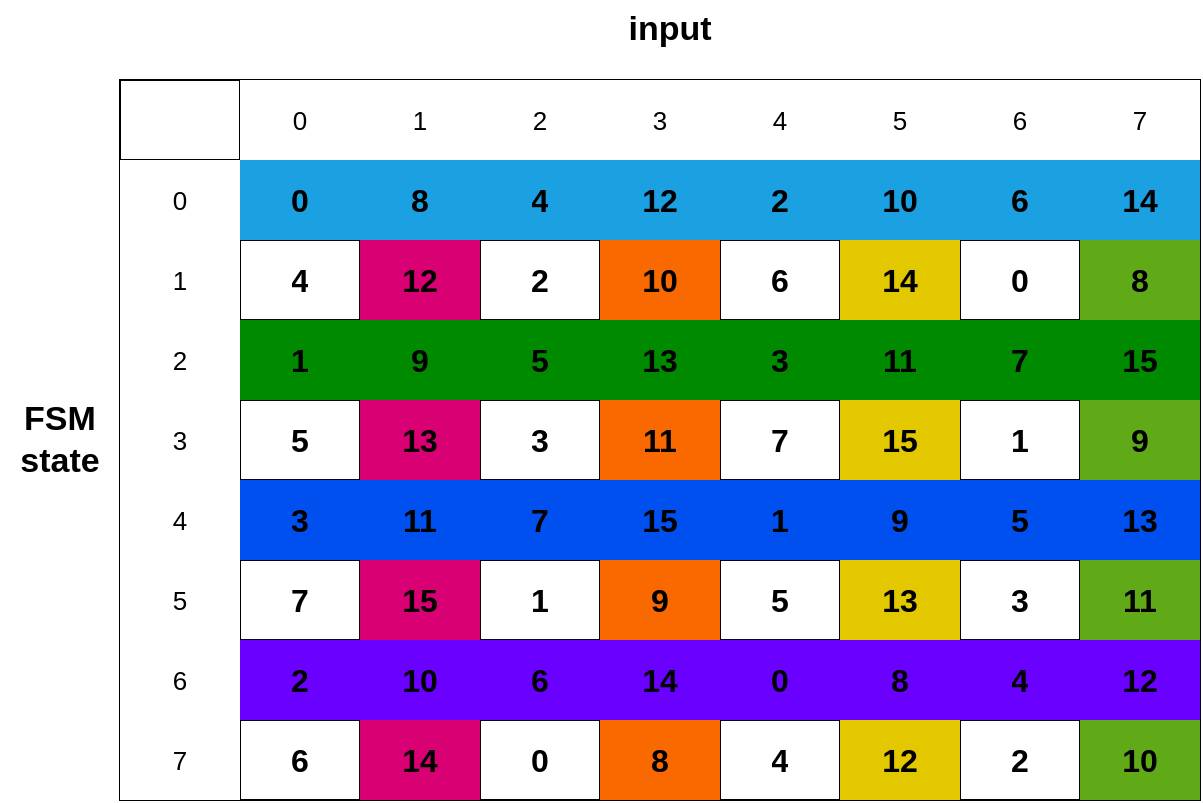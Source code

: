 <mxfile version="24.7.8" pages="2">
  <diagram id="3dEVeSJeNKf_m3HsS_za" name="tabla FSM">
    <mxGraphModel dx="2074" dy="1197" grid="1" gridSize="10" guides="1" tooltips="1" connect="1" arrows="1" fold="1" page="1" pageScale="1" pageWidth="1100" pageHeight="850" math="1" shadow="0">
      <root>
        <mxCell id="0" />
        <mxCell id="1" parent="0" />
        <mxCell id="5vSftLr2IqURYU0sIA8H-1" value="" style="shape=table;startSize=0;container=1;collapsible=0;childLayout=tableLayout;" vertex="1" parent="1">
          <mxGeometry x="300" y="220" width="540" height="360" as="geometry" />
        </mxCell>
        <mxCell id="5vSftLr2IqURYU0sIA8H-2" value="" style="shape=tableRow;horizontal=0;startSize=0;swimlaneHead=0;swimlaneBody=0;top=0;left=0;bottom=0;right=0;collapsible=0;dropTarget=0;fillColor=none;points=[[0,0.5],[1,0.5]];portConstraint=eastwest;fontStyle=0;fontSize=13;" vertex="1" parent="5vSftLr2IqURYU0sIA8H-1">
          <mxGeometry width="540" height="40" as="geometry" />
        </mxCell>
        <mxCell id="5vSftLr2IqURYU0sIA8H-3" value="" style="shape=partialRectangle;html=1;whiteSpace=wrap;connectable=0;overflow=hidden;fillColor=none;top=0;left=0;bottom=0;right=0;pointerEvents=1;strokeWidth=1;dashed=1;strokeColor=none;fontStyle=0;fontSize=13;" vertex="1" parent="5vSftLr2IqURYU0sIA8H-2">
          <mxGeometry width="60" height="40" as="geometry">
            <mxRectangle width="60" height="40" as="alternateBounds" />
          </mxGeometry>
        </mxCell>
        <mxCell id="5vSftLr2IqURYU0sIA8H-4" value="0" style="shape=partialRectangle;html=1;whiteSpace=wrap;connectable=0;overflow=hidden;top=0;left=0;bottom=0;right=0;pointerEvents=1;fontStyle=0;fontSize=13;" vertex="1" parent="5vSftLr2IqURYU0sIA8H-2">
          <mxGeometry x="60" width="60" height="40" as="geometry">
            <mxRectangle width="60" height="40" as="alternateBounds" />
          </mxGeometry>
        </mxCell>
        <mxCell id="5vSftLr2IqURYU0sIA8H-5" value="1" style="shape=partialRectangle;html=1;whiteSpace=wrap;connectable=0;overflow=hidden;top=0;left=0;bottom=0;right=0;pointerEvents=1;fontStyle=0;fontSize=13;" vertex="1" parent="5vSftLr2IqURYU0sIA8H-2">
          <mxGeometry x="120" width="60" height="40" as="geometry">
            <mxRectangle width="60" height="40" as="alternateBounds" />
          </mxGeometry>
        </mxCell>
        <mxCell id="5vSftLr2IqURYU0sIA8H-6" value="2" style="shape=partialRectangle;html=1;whiteSpace=wrap;connectable=0;overflow=hidden;top=0;left=0;bottom=0;right=0;pointerEvents=1;fontStyle=0;fontSize=13;" vertex="1" parent="5vSftLr2IqURYU0sIA8H-2">
          <mxGeometry x="180" width="60" height="40" as="geometry">
            <mxRectangle width="60" height="40" as="alternateBounds" />
          </mxGeometry>
        </mxCell>
        <mxCell id="5vSftLr2IqURYU0sIA8H-7" value="3" style="shape=partialRectangle;html=1;whiteSpace=wrap;connectable=0;overflow=hidden;top=0;left=0;bottom=0;right=0;pointerEvents=1;fontStyle=0;fontSize=13;" vertex="1" parent="5vSftLr2IqURYU0sIA8H-2">
          <mxGeometry x="240" width="60" height="40" as="geometry">
            <mxRectangle width="60" height="40" as="alternateBounds" />
          </mxGeometry>
        </mxCell>
        <mxCell id="5vSftLr2IqURYU0sIA8H-8" value="4" style="shape=partialRectangle;html=1;whiteSpace=wrap;connectable=0;overflow=hidden;top=0;left=0;bottom=0;right=0;pointerEvents=1;fontStyle=0;fontSize=13;" vertex="1" parent="5vSftLr2IqURYU0sIA8H-2">
          <mxGeometry x="300" width="60" height="40" as="geometry">
            <mxRectangle width="60" height="40" as="alternateBounds" />
          </mxGeometry>
        </mxCell>
        <mxCell id="5vSftLr2IqURYU0sIA8H-9" value="5" style="shape=partialRectangle;html=1;whiteSpace=wrap;connectable=0;overflow=hidden;top=0;left=0;bottom=0;right=0;pointerEvents=1;fontStyle=0;fontSize=13;" vertex="1" parent="5vSftLr2IqURYU0sIA8H-2">
          <mxGeometry x="360" width="60" height="40" as="geometry">
            <mxRectangle width="60" height="40" as="alternateBounds" />
          </mxGeometry>
        </mxCell>
        <mxCell id="5vSftLr2IqURYU0sIA8H-10" value="6" style="shape=partialRectangle;html=1;whiteSpace=wrap;connectable=0;overflow=hidden;top=0;left=0;bottom=0;right=0;pointerEvents=1;fontStyle=0;fontSize=13;" vertex="1" parent="5vSftLr2IqURYU0sIA8H-2">
          <mxGeometry x="420" width="60" height="40" as="geometry">
            <mxRectangle width="60" height="40" as="alternateBounds" />
          </mxGeometry>
        </mxCell>
        <mxCell id="5vSftLr2IqURYU0sIA8H-11" value="7" style="shape=partialRectangle;html=1;whiteSpace=wrap;connectable=0;overflow=hidden;top=0;left=0;bottom=0;right=0;pointerEvents=1;fontStyle=0;fontSize=13;" vertex="1" parent="5vSftLr2IqURYU0sIA8H-2">
          <mxGeometry x="480" width="60" height="40" as="geometry">
            <mxRectangle width="60" height="40" as="alternateBounds" />
          </mxGeometry>
        </mxCell>
        <mxCell id="5vSftLr2IqURYU0sIA8H-12" value="" style="shape=tableRow;horizontal=0;startSize=0;swimlaneHead=0;swimlaneBody=0;top=0;left=0;bottom=0;right=0;collapsible=0;dropTarget=0;fillColor=none;points=[[0,0.5],[1,0.5]];portConstraint=eastwest;" vertex="1" parent="5vSftLr2IqURYU0sIA8H-1">
          <mxGeometry y="40" width="540" height="40" as="geometry" />
        </mxCell>
        <mxCell id="5vSftLr2IqURYU0sIA8H-13" value="0" style="shape=partialRectangle;html=1;whiteSpace=wrap;connectable=0;overflow=hidden;top=0;left=0;bottom=0;right=0;pointerEvents=1;fontStyle=0;fontSize=13;" vertex="1" parent="5vSftLr2IqURYU0sIA8H-12">
          <mxGeometry width="60" height="40" as="geometry">
            <mxRectangle width="60" height="40" as="alternateBounds" />
          </mxGeometry>
        </mxCell>
        <mxCell id="5vSftLr2IqURYU0sIA8H-14" value="0" style="shape=partialRectangle;html=1;whiteSpace=wrap;connectable=0;overflow=hidden;fillColor=#1ba1e2;top=0;left=0;bottom=0;right=0;pointerEvents=1;fontColor=#000000;strokeColor=#006EAF;fontSize=16;fontStyle=1" vertex="1" parent="5vSftLr2IqURYU0sIA8H-12">
          <mxGeometry x="60" width="60" height="40" as="geometry">
            <mxRectangle width="60" height="40" as="alternateBounds" />
          </mxGeometry>
        </mxCell>
        <mxCell id="5vSftLr2IqURYU0sIA8H-15" value="8" style="shape=partialRectangle;html=1;whiteSpace=wrap;connectable=0;overflow=hidden;fillColor=#1ba1e2;top=0;left=0;bottom=0;right=0;pointerEvents=1;fontColor=#000000;strokeColor=#006EAF;fontSize=16;fontStyle=1" vertex="1" parent="5vSftLr2IqURYU0sIA8H-12">
          <mxGeometry x="120" width="60" height="40" as="geometry">
            <mxRectangle width="60" height="40" as="alternateBounds" />
          </mxGeometry>
        </mxCell>
        <mxCell id="5vSftLr2IqURYU0sIA8H-16" value="4" style="shape=partialRectangle;html=1;whiteSpace=wrap;connectable=0;overflow=hidden;fillColor=#1ba1e2;top=0;left=0;bottom=0;right=0;pointerEvents=1;fontColor=#000000;strokeColor=#006EAF;fontSize=16;fontStyle=1" vertex="1" parent="5vSftLr2IqURYU0sIA8H-12">
          <mxGeometry x="180" width="60" height="40" as="geometry">
            <mxRectangle width="60" height="40" as="alternateBounds" />
          </mxGeometry>
        </mxCell>
        <mxCell id="5vSftLr2IqURYU0sIA8H-17" value="12" style="shape=partialRectangle;html=1;whiteSpace=wrap;connectable=0;overflow=hidden;fillColor=#1ba1e2;top=0;left=0;bottom=0;right=0;pointerEvents=1;fontColor=#000000;strokeColor=#006EAF;fontSize=16;fontStyle=1" vertex="1" parent="5vSftLr2IqURYU0sIA8H-12">
          <mxGeometry x="240" width="60" height="40" as="geometry">
            <mxRectangle width="60" height="40" as="alternateBounds" />
          </mxGeometry>
        </mxCell>
        <mxCell id="5vSftLr2IqURYU0sIA8H-18" value="2" style="shape=partialRectangle;html=1;whiteSpace=wrap;connectable=0;overflow=hidden;fillColor=#1ba1e2;top=0;left=0;bottom=0;right=0;pointerEvents=1;fontColor=#000000;strokeColor=#006EAF;fontSize=16;fontStyle=1" vertex="1" parent="5vSftLr2IqURYU0sIA8H-12">
          <mxGeometry x="300" width="60" height="40" as="geometry">
            <mxRectangle width="60" height="40" as="alternateBounds" />
          </mxGeometry>
        </mxCell>
        <mxCell id="5vSftLr2IqURYU0sIA8H-19" value="10" style="shape=partialRectangle;html=1;whiteSpace=wrap;connectable=0;overflow=hidden;fillColor=#1ba1e2;top=0;left=0;bottom=0;right=0;pointerEvents=1;fontColor=#000000;strokeColor=#006EAF;fontSize=16;fontStyle=1" vertex="1" parent="5vSftLr2IqURYU0sIA8H-12">
          <mxGeometry x="360" width="60" height="40" as="geometry">
            <mxRectangle width="60" height="40" as="alternateBounds" />
          </mxGeometry>
        </mxCell>
        <mxCell id="5vSftLr2IqURYU0sIA8H-20" value="6" style="shape=partialRectangle;html=1;whiteSpace=wrap;connectable=0;overflow=hidden;fillColor=#1ba1e2;top=0;left=0;bottom=0;right=0;pointerEvents=1;fontColor=#000000;strokeColor=#006EAF;fontSize=16;fontStyle=1" vertex="1" parent="5vSftLr2IqURYU0sIA8H-12">
          <mxGeometry x="420" width="60" height="40" as="geometry">
            <mxRectangle width="60" height="40" as="alternateBounds" />
          </mxGeometry>
        </mxCell>
        <mxCell id="5vSftLr2IqURYU0sIA8H-21" value="14" style="shape=partialRectangle;html=1;whiteSpace=wrap;connectable=0;overflow=hidden;fillColor=#1ba1e2;top=0;left=0;bottom=0;right=0;pointerEvents=1;fontColor=#000000;strokeColor=#006EAF;fontSize=16;fontStyle=1" vertex="1" parent="5vSftLr2IqURYU0sIA8H-12">
          <mxGeometry x="480" width="60" height="40" as="geometry">
            <mxRectangle width="60" height="40" as="alternateBounds" />
          </mxGeometry>
        </mxCell>
        <mxCell id="5vSftLr2IqURYU0sIA8H-22" value="" style="shape=tableRow;horizontal=0;startSize=0;swimlaneHead=0;swimlaneBody=0;top=0;left=0;bottom=0;right=0;collapsible=0;dropTarget=0;fillColor=none;points=[[0,0.5],[1,0.5]];portConstraint=eastwest;" vertex="1" parent="5vSftLr2IqURYU0sIA8H-1">
          <mxGeometry y="80" width="540" height="40" as="geometry" />
        </mxCell>
        <mxCell id="5vSftLr2IqURYU0sIA8H-23" value="1" style="shape=partialRectangle;html=1;whiteSpace=wrap;connectable=0;overflow=hidden;top=0;left=0;bottom=0;right=0;pointerEvents=1;fontStyle=0;fontSize=13;" vertex="1" parent="5vSftLr2IqURYU0sIA8H-22">
          <mxGeometry width="60" height="40" as="geometry">
            <mxRectangle width="60" height="40" as="alternateBounds" />
          </mxGeometry>
        </mxCell>
        <mxCell id="5vSftLr2IqURYU0sIA8H-24" value="4" style="shape=partialRectangle;html=1;whiteSpace=wrap;connectable=0;overflow=hidden;fillColor=none;top=0;left=0;bottom=0;right=0;pointerEvents=1;fontSize=16;fontStyle=1;fontColor=#000000;" vertex="1" parent="5vSftLr2IqURYU0sIA8H-22">
          <mxGeometry x="60" width="60" height="40" as="geometry">
            <mxRectangle width="60" height="40" as="alternateBounds" />
          </mxGeometry>
        </mxCell>
        <mxCell id="5vSftLr2IqURYU0sIA8H-25" value="12" style="shape=partialRectangle;html=1;whiteSpace=wrap;connectable=0;overflow=hidden;fillColor=#d80073;top=0;left=0;bottom=0;right=0;pointerEvents=1;fontColor=#000000;strokeColor=#A50040;fontSize=16;fontStyle=1" vertex="1" parent="5vSftLr2IqURYU0sIA8H-22">
          <mxGeometry x="120" width="60" height="40" as="geometry">
            <mxRectangle width="60" height="40" as="alternateBounds" />
          </mxGeometry>
        </mxCell>
        <mxCell id="5vSftLr2IqURYU0sIA8H-26" value="2" style="shape=partialRectangle;html=1;whiteSpace=wrap;connectable=0;overflow=hidden;fillColor=none;top=0;left=0;bottom=0;right=0;pointerEvents=1;fontSize=16;fontStyle=1;fontColor=#000000;" vertex="1" parent="5vSftLr2IqURYU0sIA8H-22">
          <mxGeometry x="180" width="60" height="40" as="geometry">
            <mxRectangle width="60" height="40" as="alternateBounds" />
          </mxGeometry>
        </mxCell>
        <mxCell id="5vSftLr2IqURYU0sIA8H-27" value="10" style="shape=partialRectangle;html=1;whiteSpace=wrap;connectable=0;overflow=hidden;fillColor=#fa6800;top=0;left=0;bottom=0;right=0;pointerEvents=1;fontColor=#000000;strokeColor=#C73500;fontSize=16;fontStyle=1" vertex="1" parent="5vSftLr2IqURYU0sIA8H-22">
          <mxGeometry x="240" width="60" height="40" as="geometry">
            <mxRectangle width="60" height="40" as="alternateBounds" />
          </mxGeometry>
        </mxCell>
        <mxCell id="5vSftLr2IqURYU0sIA8H-28" value="6" style="shape=partialRectangle;html=1;whiteSpace=wrap;connectable=0;overflow=hidden;fillColor=none;top=0;left=0;bottom=0;right=0;pointerEvents=1;fontSize=16;fontStyle=1;fontColor=#000000;" vertex="1" parent="5vSftLr2IqURYU0sIA8H-22">
          <mxGeometry x="300" width="60" height="40" as="geometry">
            <mxRectangle width="60" height="40" as="alternateBounds" />
          </mxGeometry>
        </mxCell>
        <mxCell id="5vSftLr2IqURYU0sIA8H-29" value="14" style="shape=partialRectangle;html=1;whiteSpace=wrap;connectable=0;overflow=hidden;fillColor=#e3c800;top=0;left=0;bottom=0;right=0;pointerEvents=1;fontColor=#000000;strokeColor=#B09500;fontSize=16;fontStyle=1" vertex="1" parent="5vSftLr2IqURYU0sIA8H-22">
          <mxGeometry x="360" width="60" height="40" as="geometry">
            <mxRectangle width="60" height="40" as="alternateBounds" />
          </mxGeometry>
        </mxCell>
        <mxCell id="5vSftLr2IqURYU0sIA8H-30" value="0" style="shape=partialRectangle;html=1;whiteSpace=wrap;connectable=0;overflow=hidden;fillColor=none;top=0;left=0;bottom=0;right=0;pointerEvents=1;fontSize=16;fontStyle=1;fontColor=#000000;" vertex="1" parent="5vSftLr2IqURYU0sIA8H-22">
          <mxGeometry x="420" width="60" height="40" as="geometry">
            <mxRectangle width="60" height="40" as="alternateBounds" />
          </mxGeometry>
        </mxCell>
        <mxCell id="5vSftLr2IqURYU0sIA8H-31" value="8" style="shape=partialRectangle;html=1;whiteSpace=wrap;connectable=0;overflow=hidden;fillColor=#60a917;top=0;left=0;bottom=0;right=0;pointerEvents=1;fontColor=#000000;strokeColor=#2D7600;fontSize=16;fontStyle=1" vertex="1" parent="5vSftLr2IqURYU0sIA8H-22">
          <mxGeometry x="480" width="60" height="40" as="geometry">
            <mxRectangle width="60" height="40" as="alternateBounds" />
          </mxGeometry>
        </mxCell>
        <mxCell id="5vSftLr2IqURYU0sIA8H-32" value="" style="shape=tableRow;horizontal=0;startSize=0;swimlaneHead=0;swimlaneBody=0;top=0;left=0;bottom=0;right=0;collapsible=0;dropTarget=0;fillColor=none;points=[[0,0.5],[1,0.5]];portConstraint=eastwest;" vertex="1" parent="5vSftLr2IqURYU0sIA8H-1">
          <mxGeometry y="120" width="540" height="40" as="geometry" />
        </mxCell>
        <mxCell id="5vSftLr2IqURYU0sIA8H-33" value="2" style="shape=partialRectangle;html=1;whiteSpace=wrap;connectable=0;overflow=hidden;top=0;left=0;bottom=0;right=0;pointerEvents=1;fontStyle=0;fontSize=13;" vertex="1" parent="5vSftLr2IqURYU0sIA8H-32">
          <mxGeometry width="60" height="40" as="geometry">
            <mxRectangle width="60" height="40" as="alternateBounds" />
          </mxGeometry>
        </mxCell>
        <mxCell id="5vSftLr2IqURYU0sIA8H-34" value="1" style="shape=partialRectangle;html=1;whiteSpace=wrap;connectable=0;overflow=hidden;fillColor=#008a00;top=0;left=0;bottom=0;right=0;pointerEvents=1;fontColor=#000000;strokeColor=#005700;fontSize=16;fontStyle=1" vertex="1" parent="5vSftLr2IqURYU0sIA8H-32">
          <mxGeometry x="60" width="60" height="40" as="geometry">
            <mxRectangle width="60" height="40" as="alternateBounds" />
          </mxGeometry>
        </mxCell>
        <mxCell id="5vSftLr2IqURYU0sIA8H-35" value="9" style="shape=partialRectangle;html=1;whiteSpace=wrap;connectable=0;overflow=hidden;fillColor=#008a00;top=0;left=0;bottom=0;right=0;pointerEvents=1;fontColor=#000000;strokeColor=#005700;fontSize=16;fontStyle=1" vertex="1" parent="5vSftLr2IqURYU0sIA8H-32">
          <mxGeometry x="120" width="60" height="40" as="geometry">
            <mxRectangle width="60" height="40" as="alternateBounds" />
          </mxGeometry>
        </mxCell>
        <mxCell id="5vSftLr2IqURYU0sIA8H-36" value="5" style="shape=partialRectangle;html=1;whiteSpace=wrap;connectable=0;overflow=hidden;fillColor=#008a00;top=0;left=0;bottom=0;right=0;pointerEvents=1;fontColor=#000000;strokeColor=#005700;fontSize=16;fontStyle=1" vertex="1" parent="5vSftLr2IqURYU0sIA8H-32">
          <mxGeometry x="180" width="60" height="40" as="geometry">
            <mxRectangle width="60" height="40" as="alternateBounds" />
          </mxGeometry>
        </mxCell>
        <mxCell id="5vSftLr2IqURYU0sIA8H-37" value="13" style="shape=partialRectangle;html=1;whiteSpace=wrap;connectable=0;overflow=hidden;fillColor=#008a00;top=0;left=0;bottom=0;right=0;pointerEvents=1;fontColor=#000000;strokeColor=#005700;fontSize=16;fontStyle=1" vertex="1" parent="5vSftLr2IqURYU0sIA8H-32">
          <mxGeometry x="240" width="60" height="40" as="geometry">
            <mxRectangle width="60" height="40" as="alternateBounds" />
          </mxGeometry>
        </mxCell>
        <mxCell id="5vSftLr2IqURYU0sIA8H-38" value="3" style="shape=partialRectangle;html=1;whiteSpace=wrap;connectable=0;overflow=hidden;fillColor=#008a00;top=0;left=0;bottom=0;right=0;pointerEvents=1;fontColor=#000000;strokeColor=#005700;fontSize=16;fontStyle=1" vertex="1" parent="5vSftLr2IqURYU0sIA8H-32">
          <mxGeometry x="300" width="60" height="40" as="geometry">
            <mxRectangle width="60" height="40" as="alternateBounds" />
          </mxGeometry>
        </mxCell>
        <mxCell id="5vSftLr2IqURYU0sIA8H-39" value="11" style="shape=partialRectangle;html=1;whiteSpace=wrap;connectable=0;overflow=hidden;fillColor=#008a00;top=0;left=0;bottom=0;right=0;pointerEvents=1;fontColor=#000000;strokeColor=#005700;fontSize=16;fontStyle=1" vertex="1" parent="5vSftLr2IqURYU0sIA8H-32">
          <mxGeometry x="360" width="60" height="40" as="geometry">
            <mxRectangle width="60" height="40" as="alternateBounds" />
          </mxGeometry>
        </mxCell>
        <mxCell id="5vSftLr2IqURYU0sIA8H-40" value="7" style="shape=partialRectangle;html=1;whiteSpace=wrap;connectable=0;overflow=hidden;fillColor=#008a00;top=0;left=0;bottom=0;right=0;pointerEvents=1;fontColor=#000000;strokeColor=#005700;fontSize=16;fontStyle=1" vertex="1" parent="5vSftLr2IqURYU0sIA8H-32">
          <mxGeometry x="420" width="60" height="40" as="geometry">
            <mxRectangle width="60" height="40" as="alternateBounds" />
          </mxGeometry>
        </mxCell>
        <mxCell id="5vSftLr2IqURYU0sIA8H-41" value="15" style="shape=partialRectangle;html=1;whiteSpace=wrap;connectable=0;overflow=hidden;fillColor=#008a00;top=0;left=0;bottom=0;right=0;pointerEvents=1;fontColor=#000000;strokeColor=#005700;fontSize=16;fontStyle=1" vertex="1" parent="5vSftLr2IqURYU0sIA8H-32">
          <mxGeometry x="480" width="60" height="40" as="geometry">
            <mxRectangle width="60" height="40" as="alternateBounds" />
          </mxGeometry>
        </mxCell>
        <mxCell id="5vSftLr2IqURYU0sIA8H-42" value="" style="shape=tableRow;horizontal=0;startSize=0;swimlaneHead=0;swimlaneBody=0;top=0;left=0;bottom=0;right=0;collapsible=0;dropTarget=0;fillColor=none;points=[[0,0.5],[1,0.5]];portConstraint=eastwest;" vertex="1" parent="5vSftLr2IqURYU0sIA8H-1">
          <mxGeometry y="160" width="540" height="40" as="geometry" />
        </mxCell>
        <mxCell id="5vSftLr2IqURYU0sIA8H-43" value="3" style="shape=partialRectangle;html=1;whiteSpace=wrap;connectable=0;overflow=hidden;top=0;left=0;bottom=0;right=0;pointerEvents=1;fontStyle=0;fontSize=13;" vertex="1" parent="5vSftLr2IqURYU0sIA8H-42">
          <mxGeometry width="60" height="40" as="geometry">
            <mxRectangle width="60" height="40" as="alternateBounds" />
          </mxGeometry>
        </mxCell>
        <mxCell id="5vSftLr2IqURYU0sIA8H-44" value="5" style="shape=partialRectangle;html=1;whiteSpace=wrap;connectable=0;overflow=hidden;fillColor=none;top=0;left=0;bottom=0;right=0;pointerEvents=1;fontSize=16;fontStyle=1;fontColor=#000000;" vertex="1" parent="5vSftLr2IqURYU0sIA8H-42">
          <mxGeometry x="60" width="60" height="40" as="geometry">
            <mxRectangle width="60" height="40" as="alternateBounds" />
          </mxGeometry>
        </mxCell>
        <mxCell id="5vSftLr2IqURYU0sIA8H-45" value="13" style="shape=partialRectangle;html=1;whiteSpace=wrap;connectable=0;overflow=hidden;fillColor=#d80073;top=0;left=0;bottom=0;right=0;pointerEvents=1;fontColor=#000000;strokeColor=#A50040;fontSize=16;fontStyle=1" vertex="1" parent="5vSftLr2IqURYU0sIA8H-42">
          <mxGeometry x="120" width="60" height="40" as="geometry">
            <mxRectangle width="60" height="40" as="alternateBounds" />
          </mxGeometry>
        </mxCell>
        <mxCell id="5vSftLr2IqURYU0sIA8H-46" value="3" style="shape=partialRectangle;html=1;whiteSpace=wrap;connectable=0;overflow=hidden;fillColor=none;top=0;left=0;bottom=0;right=0;pointerEvents=1;fontSize=16;fontStyle=1;fontColor=#000000;" vertex="1" parent="5vSftLr2IqURYU0sIA8H-42">
          <mxGeometry x="180" width="60" height="40" as="geometry">
            <mxRectangle width="60" height="40" as="alternateBounds" />
          </mxGeometry>
        </mxCell>
        <mxCell id="5vSftLr2IqURYU0sIA8H-47" value="11" style="shape=partialRectangle;html=1;whiteSpace=wrap;connectable=0;overflow=hidden;fillColor=#fa6800;top=0;left=0;bottom=0;right=0;pointerEvents=1;fontColor=#000000;strokeColor=#C73500;fontSize=16;fontStyle=1" vertex="1" parent="5vSftLr2IqURYU0sIA8H-42">
          <mxGeometry x="240" width="60" height="40" as="geometry">
            <mxRectangle width="60" height="40" as="alternateBounds" />
          </mxGeometry>
        </mxCell>
        <mxCell id="5vSftLr2IqURYU0sIA8H-48" value="7" style="shape=partialRectangle;html=1;whiteSpace=wrap;connectable=0;overflow=hidden;fillColor=none;top=0;left=0;bottom=0;right=0;pointerEvents=1;fontSize=16;fontStyle=1;fontColor=#000000;" vertex="1" parent="5vSftLr2IqURYU0sIA8H-42">
          <mxGeometry x="300" width="60" height="40" as="geometry">
            <mxRectangle width="60" height="40" as="alternateBounds" />
          </mxGeometry>
        </mxCell>
        <mxCell id="5vSftLr2IqURYU0sIA8H-49" value="15" style="shape=partialRectangle;html=1;whiteSpace=wrap;connectable=0;overflow=hidden;fillColor=#e3c800;top=0;left=0;bottom=0;right=0;pointerEvents=1;fontColor=#000000;strokeColor=#B09500;fontSize=16;fontStyle=1" vertex="1" parent="5vSftLr2IqURYU0sIA8H-42">
          <mxGeometry x="360" width="60" height="40" as="geometry">
            <mxRectangle width="60" height="40" as="alternateBounds" />
          </mxGeometry>
        </mxCell>
        <mxCell id="5vSftLr2IqURYU0sIA8H-50" value="1" style="shape=partialRectangle;html=1;whiteSpace=wrap;connectable=0;overflow=hidden;fillColor=none;top=0;left=0;bottom=0;right=0;pointerEvents=1;fontSize=16;fontStyle=1;fontColor=#000000;" vertex="1" parent="5vSftLr2IqURYU0sIA8H-42">
          <mxGeometry x="420" width="60" height="40" as="geometry">
            <mxRectangle width="60" height="40" as="alternateBounds" />
          </mxGeometry>
        </mxCell>
        <mxCell id="5vSftLr2IqURYU0sIA8H-51" value="9" style="shape=partialRectangle;html=1;whiteSpace=wrap;connectable=0;overflow=hidden;fillColor=#60a917;top=0;left=0;bottom=0;right=0;pointerEvents=1;fontColor=#000000;strokeColor=#2D7600;fontSize=16;fontStyle=1" vertex="1" parent="5vSftLr2IqURYU0sIA8H-42">
          <mxGeometry x="480" width="60" height="40" as="geometry">
            <mxRectangle width="60" height="40" as="alternateBounds" />
          </mxGeometry>
        </mxCell>
        <mxCell id="5vSftLr2IqURYU0sIA8H-52" value="" style="shape=tableRow;horizontal=0;startSize=0;swimlaneHead=0;swimlaneBody=0;top=0;left=0;bottom=0;right=0;collapsible=0;dropTarget=0;fillColor=none;points=[[0,0.5],[1,0.5]];portConstraint=eastwest;" vertex="1" parent="5vSftLr2IqURYU0sIA8H-1">
          <mxGeometry y="200" width="540" height="40" as="geometry" />
        </mxCell>
        <mxCell id="5vSftLr2IqURYU0sIA8H-53" value="4" style="shape=partialRectangle;html=1;whiteSpace=wrap;connectable=0;overflow=hidden;top=0;left=0;bottom=0;right=0;pointerEvents=1;fontStyle=0;fontSize=13;" vertex="1" parent="5vSftLr2IqURYU0sIA8H-52">
          <mxGeometry width="60" height="40" as="geometry">
            <mxRectangle width="60" height="40" as="alternateBounds" />
          </mxGeometry>
        </mxCell>
        <mxCell id="5vSftLr2IqURYU0sIA8H-54" value="3" style="shape=partialRectangle;html=1;whiteSpace=wrap;connectable=0;overflow=hidden;fillColor=#0050ef;top=0;left=0;bottom=0;right=0;pointerEvents=1;fontColor=#000000;strokeColor=#001DBC;fontSize=16;fontStyle=1" vertex="1" parent="5vSftLr2IqURYU0sIA8H-52">
          <mxGeometry x="60" width="60" height="40" as="geometry">
            <mxRectangle width="60" height="40" as="alternateBounds" />
          </mxGeometry>
        </mxCell>
        <mxCell id="5vSftLr2IqURYU0sIA8H-55" value="11" style="shape=partialRectangle;html=1;whiteSpace=wrap;connectable=0;overflow=hidden;fillColor=#0050ef;top=0;left=0;bottom=0;right=0;pointerEvents=1;fontColor=#000000;strokeColor=#001DBC;fontSize=16;fontStyle=1" vertex="1" parent="5vSftLr2IqURYU0sIA8H-52">
          <mxGeometry x="120" width="60" height="40" as="geometry">
            <mxRectangle width="60" height="40" as="alternateBounds" />
          </mxGeometry>
        </mxCell>
        <mxCell id="5vSftLr2IqURYU0sIA8H-56" value="7" style="shape=partialRectangle;html=1;whiteSpace=wrap;connectable=0;overflow=hidden;fillColor=#0050ef;top=0;left=0;bottom=0;right=0;pointerEvents=1;fontColor=#000000;strokeColor=#001DBC;fontSize=16;fontStyle=1" vertex="1" parent="5vSftLr2IqURYU0sIA8H-52">
          <mxGeometry x="180" width="60" height="40" as="geometry">
            <mxRectangle width="60" height="40" as="alternateBounds" />
          </mxGeometry>
        </mxCell>
        <mxCell id="5vSftLr2IqURYU0sIA8H-57" value="15" style="shape=partialRectangle;html=1;whiteSpace=wrap;connectable=0;overflow=hidden;fillColor=#0050ef;top=0;left=0;bottom=0;right=0;pointerEvents=1;fontColor=#000000;strokeColor=#001DBC;fontSize=16;fontStyle=1" vertex="1" parent="5vSftLr2IqURYU0sIA8H-52">
          <mxGeometry x="240" width="60" height="40" as="geometry">
            <mxRectangle width="60" height="40" as="alternateBounds" />
          </mxGeometry>
        </mxCell>
        <mxCell id="5vSftLr2IqURYU0sIA8H-58" value="1" style="shape=partialRectangle;html=1;whiteSpace=wrap;connectable=0;overflow=hidden;fillColor=#0050ef;top=0;left=0;bottom=0;right=0;pointerEvents=1;fontColor=#000000;strokeColor=#001DBC;fontSize=16;fontStyle=1" vertex="1" parent="5vSftLr2IqURYU0sIA8H-52">
          <mxGeometry x="300" width="60" height="40" as="geometry">
            <mxRectangle width="60" height="40" as="alternateBounds" />
          </mxGeometry>
        </mxCell>
        <mxCell id="5vSftLr2IqURYU0sIA8H-59" value="9" style="shape=partialRectangle;html=1;whiteSpace=wrap;connectable=0;overflow=hidden;fillColor=#0050ef;top=0;left=0;bottom=0;right=0;pointerEvents=1;fontColor=#000000;strokeColor=#001DBC;fontSize=16;fontStyle=1" vertex="1" parent="5vSftLr2IqURYU0sIA8H-52">
          <mxGeometry x="360" width="60" height="40" as="geometry">
            <mxRectangle width="60" height="40" as="alternateBounds" />
          </mxGeometry>
        </mxCell>
        <mxCell id="5vSftLr2IqURYU0sIA8H-60" value="5" style="shape=partialRectangle;html=1;whiteSpace=wrap;connectable=0;overflow=hidden;fillColor=#0050ef;top=0;left=0;bottom=0;right=0;pointerEvents=1;fontColor=#000000;strokeColor=#001DBC;fontSize=16;fontStyle=1" vertex="1" parent="5vSftLr2IqURYU0sIA8H-52">
          <mxGeometry x="420" width="60" height="40" as="geometry">
            <mxRectangle width="60" height="40" as="alternateBounds" />
          </mxGeometry>
        </mxCell>
        <mxCell id="5vSftLr2IqURYU0sIA8H-61" value="13" style="shape=partialRectangle;html=1;whiteSpace=wrap;connectable=0;overflow=hidden;fillColor=#0050ef;top=0;left=0;bottom=0;right=0;pointerEvents=1;fontColor=#000000;strokeColor=#001DBC;fontSize=16;fontStyle=1" vertex="1" parent="5vSftLr2IqURYU0sIA8H-52">
          <mxGeometry x="480" width="60" height="40" as="geometry">
            <mxRectangle width="60" height="40" as="alternateBounds" />
          </mxGeometry>
        </mxCell>
        <mxCell id="5vSftLr2IqURYU0sIA8H-62" value="" style="shape=tableRow;horizontal=0;startSize=0;swimlaneHead=0;swimlaneBody=0;top=0;left=0;bottom=0;right=0;collapsible=0;dropTarget=0;fillColor=none;points=[[0,0.5],[1,0.5]];portConstraint=eastwest;" vertex="1" parent="5vSftLr2IqURYU0sIA8H-1">
          <mxGeometry y="240" width="540" height="40" as="geometry" />
        </mxCell>
        <mxCell id="5vSftLr2IqURYU0sIA8H-63" value="5" style="shape=partialRectangle;html=1;whiteSpace=wrap;connectable=0;overflow=hidden;top=0;left=0;bottom=0;right=0;pointerEvents=1;fontStyle=0;fontSize=13;" vertex="1" parent="5vSftLr2IqURYU0sIA8H-62">
          <mxGeometry width="60" height="40" as="geometry">
            <mxRectangle width="60" height="40" as="alternateBounds" />
          </mxGeometry>
        </mxCell>
        <mxCell id="5vSftLr2IqURYU0sIA8H-64" value="7" style="shape=partialRectangle;html=1;whiteSpace=wrap;connectable=0;overflow=hidden;fillColor=none;top=0;left=0;bottom=0;right=0;pointerEvents=1;fontSize=16;fontStyle=1;fontColor=#000000;" vertex="1" parent="5vSftLr2IqURYU0sIA8H-62">
          <mxGeometry x="60" width="60" height="40" as="geometry">
            <mxRectangle width="60" height="40" as="alternateBounds" />
          </mxGeometry>
        </mxCell>
        <mxCell id="5vSftLr2IqURYU0sIA8H-65" value="15" style="shape=partialRectangle;html=1;whiteSpace=wrap;connectable=0;overflow=hidden;fillColor=#d80073;top=0;left=0;bottom=0;right=0;pointerEvents=1;fontColor=#000000;strokeColor=#A50040;fontSize=16;fontStyle=1" vertex="1" parent="5vSftLr2IqURYU0sIA8H-62">
          <mxGeometry x="120" width="60" height="40" as="geometry">
            <mxRectangle width="60" height="40" as="alternateBounds" />
          </mxGeometry>
        </mxCell>
        <mxCell id="5vSftLr2IqURYU0sIA8H-66" value="1" style="shape=partialRectangle;html=1;whiteSpace=wrap;connectable=0;overflow=hidden;fillColor=none;top=0;left=0;bottom=0;right=0;pointerEvents=1;fontSize=16;fontStyle=1;fontColor=#000000;" vertex="1" parent="5vSftLr2IqURYU0sIA8H-62">
          <mxGeometry x="180" width="60" height="40" as="geometry">
            <mxRectangle width="60" height="40" as="alternateBounds" />
          </mxGeometry>
        </mxCell>
        <mxCell id="5vSftLr2IqURYU0sIA8H-67" value="9" style="shape=partialRectangle;html=1;whiteSpace=wrap;connectable=0;overflow=hidden;fillColor=#fa6800;top=0;left=0;bottom=0;right=0;pointerEvents=1;fontColor=#000000;strokeColor=#C73500;fontSize=16;fontStyle=1" vertex="1" parent="5vSftLr2IqURYU0sIA8H-62">
          <mxGeometry x="240" width="60" height="40" as="geometry">
            <mxRectangle width="60" height="40" as="alternateBounds" />
          </mxGeometry>
        </mxCell>
        <mxCell id="5vSftLr2IqURYU0sIA8H-68" value="5" style="shape=partialRectangle;html=1;whiteSpace=wrap;connectable=0;overflow=hidden;fillColor=none;top=0;left=0;bottom=0;right=0;pointerEvents=1;fontSize=16;fontStyle=1;fontColor=#000000;" vertex="1" parent="5vSftLr2IqURYU0sIA8H-62">
          <mxGeometry x="300" width="60" height="40" as="geometry">
            <mxRectangle width="60" height="40" as="alternateBounds" />
          </mxGeometry>
        </mxCell>
        <mxCell id="5vSftLr2IqURYU0sIA8H-69" value="13" style="shape=partialRectangle;html=1;whiteSpace=wrap;connectable=0;overflow=hidden;fillColor=#e3c800;top=0;left=0;bottom=0;right=0;pointerEvents=1;fontColor=#000000;strokeColor=#B09500;fontSize=16;fontStyle=1" vertex="1" parent="5vSftLr2IqURYU0sIA8H-62">
          <mxGeometry x="360" width="60" height="40" as="geometry">
            <mxRectangle width="60" height="40" as="alternateBounds" />
          </mxGeometry>
        </mxCell>
        <mxCell id="5vSftLr2IqURYU0sIA8H-70" value="3" style="shape=partialRectangle;html=1;whiteSpace=wrap;connectable=0;overflow=hidden;fillColor=none;top=0;left=0;bottom=0;right=0;pointerEvents=1;fontSize=16;fontStyle=1;fontColor=#000000;" vertex="1" parent="5vSftLr2IqURYU0sIA8H-62">
          <mxGeometry x="420" width="60" height="40" as="geometry">
            <mxRectangle width="60" height="40" as="alternateBounds" />
          </mxGeometry>
        </mxCell>
        <mxCell id="5vSftLr2IqURYU0sIA8H-71" value="11" style="shape=partialRectangle;html=1;whiteSpace=wrap;connectable=0;overflow=hidden;fillColor=#60a917;top=0;left=0;bottom=0;right=0;pointerEvents=1;fontColor=#000000;strokeColor=#2D7600;fontSize=16;fontStyle=1" vertex="1" parent="5vSftLr2IqURYU0sIA8H-62">
          <mxGeometry x="480" width="60" height="40" as="geometry">
            <mxRectangle width="60" height="40" as="alternateBounds" />
          </mxGeometry>
        </mxCell>
        <mxCell id="5vSftLr2IqURYU0sIA8H-72" value="" style="shape=tableRow;horizontal=0;startSize=0;swimlaneHead=0;swimlaneBody=0;top=0;left=0;bottom=0;right=0;collapsible=0;dropTarget=0;fillColor=none;points=[[0,0.5],[1,0.5]];portConstraint=eastwest;" vertex="1" parent="5vSftLr2IqURYU0sIA8H-1">
          <mxGeometry y="280" width="540" height="40" as="geometry" />
        </mxCell>
        <mxCell id="5vSftLr2IqURYU0sIA8H-73" value="6" style="shape=partialRectangle;html=1;whiteSpace=wrap;connectable=0;overflow=hidden;top=0;left=0;bottom=0;right=0;pointerEvents=1;fontStyle=0;fontSize=13;" vertex="1" parent="5vSftLr2IqURYU0sIA8H-72">
          <mxGeometry width="60" height="40" as="geometry">
            <mxRectangle width="60" height="40" as="alternateBounds" />
          </mxGeometry>
        </mxCell>
        <mxCell id="5vSftLr2IqURYU0sIA8H-74" value="2" style="shape=partialRectangle;html=1;whiteSpace=wrap;connectable=0;overflow=hidden;fillColor=#6a00ff;top=0;left=0;bottom=0;right=0;pointerEvents=1;fontColor=#000000;strokeColor=#3700CC;fontSize=16;fontStyle=1" vertex="1" parent="5vSftLr2IqURYU0sIA8H-72">
          <mxGeometry x="60" width="60" height="40" as="geometry">
            <mxRectangle width="60" height="40" as="alternateBounds" />
          </mxGeometry>
        </mxCell>
        <mxCell id="5vSftLr2IqURYU0sIA8H-75" value="10" style="shape=partialRectangle;html=1;whiteSpace=wrap;connectable=0;overflow=hidden;fillColor=#6a00ff;top=0;left=0;bottom=0;right=0;pointerEvents=1;fontColor=#000000;strokeColor=#3700CC;fontSize=16;fontStyle=1" vertex="1" parent="5vSftLr2IqURYU0sIA8H-72">
          <mxGeometry x="120" width="60" height="40" as="geometry">
            <mxRectangle width="60" height="40" as="alternateBounds" />
          </mxGeometry>
        </mxCell>
        <mxCell id="5vSftLr2IqURYU0sIA8H-76" value="6" style="shape=partialRectangle;html=1;whiteSpace=wrap;connectable=0;overflow=hidden;fillColor=#6a00ff;top=0;left=0;bottom=0;right=0;pointerEvents=1;fontColor=#000000;strokeColor=#3700CC;fontSize=16;fontStyle=1" vertex="1" parent="5vSftLr2IqURYU0sIA8H-72">
          <mxGeometry x="180" width="60" height="40" as="geometry">
            <mxRectangle width="60" height="40" as="alternateBounds" />
          </mxGeometry>
        </mxCell>
        <mxCell id="5vSftLr2IqURYU0sIA8H-77" value="14" style="shape=partialRectangle;html=1;whiteSpace=wrap;connectable=0;overflow=hidden;fillColor=#6a00ff;top=0;left=0;bottom=0;right=0;pointerEvents=1;fontColor=#000000;strokeColor=#3700CC;fontSize=16;fontStyle=1" vertex="1" parent="5vSftLr2IqURYU0sIA8H-72">
          <mxGeometry x="240" width="60" height="40" as="geometry">
            <mxRectangle width="60" height="40" as="alternateBounds" />
          </mxGeometry>
        </mxCell>
        <mxCell id="5vSftLr2IqURYU0sIA8H-78" value="0" style="shape=partialRectangle;html=1;whiteSpace=wrap;connectable=0;overflow=hidden;fillColor=#6a00ff;top=0;left=0;bottom=0;right=0;pointerEvents=1;fontColor=#000000;strokeColor=#3700CC;fontSize=16;fontStyle=1" vertex="1" parent="5vSftLr2IqURYU0sIA8H-72">
          <mxGeometry x="300" width="60" height="40" as="geometry">
            <mxRectangle width="60" height="40" as="alternateBounds" />
          </mxGeometry>
        </mxCell>
        <mxCell id="5vSftLr2IqURYU0sIA8H-79" value="8" style="shape=partialRectangle;html=1;whiteSpace=wrap;connectable=0;overflow=hidden;fillColor=#6a00ff;top=0;left=0;bottom=0;right=0;pointerEvents=1;fontColor=#000000;strokeColor=#3700CC;fontSize=16;fontStyle=1" vertex="1" parent="5vSftLr2IqURYU0sIA8H-72">
          <mxGeometry x="360" width="60" height="40" as="geometry">
            <mxRectangle width="60" height="40" as="alternateBounds" />
          </mxGeometry>
        </mxCell>
        <mxCell id="5vSftLr2IqURYU0sIA8H-80" value="4" style="shape=partialRectangle;html=1;whiteSpace=wrap;connectable=0;overflow=hidden;fillColor=#6a00ff;top=0;left=0;bottom=0;right=0;pointerEvents=1;fontColor=#000000;strokeColor=#3700CC;fontSize=16;fontStyle=1" vertex="1" parent="5vSftLr2IqURYU0sIA8H-72">
          <mxGeometry x="420" width="60" height="40" as="geometry">
            <mxRectangle width="60" height="40" as="alternateBounds" />
          </mxGeometry>
        </mxCell>
        <mxCell id="5vSftLr2IqURYU0sIA8H-81" value="12" style="shape=partialRectangle;html=1;whiteSpace=wrap;connectable=0;overflow=hidden;fillColor=#6a00ff;top=0;left=0;bottom=0;right=0;pointerEvents=1;fontColor=#000000;strokeColor=#3700CC;fontSize=16;fontStyle=1" vertex="1" parent="5vSftLr2IqURYU0sIA8H-72">
          <mxGeometry x="480" width="60" height="40" as="geometry">
            <mxRectangle width="60" height="40" as="alternateBounds" />
          </mxGeometry>
        </mxCell>
        <mxCell id="5vSftLr2IqURYU0sIA8H-82" value="" style="shape=tableRow;horizontal=0;startSize=0;swimlaneHead=0;swimlaneBody=0;top=0;left=0;bottom=0;right=0;collapsible=0;dropTarget=0;fillColor=none;points=[[0,0.5],[1,0.5]];portConstraint=eastwest;" vertex="1" parent="5vSftLr2IqURYU0sIA8H-1">
          <mxGeometry y="320" width="540" height="40" as="geometry" />
        </mxCell>
        <mxCell id="5vSftLr2IqURYU0sIA8H-83" value="7" style="shape=partialRectangle;html=1;whiteSpace=wrap;connectable=0;overflow=hidden;top=0;left=0;bottom=0;right=0;pointerEvents=1;fontStyle=0;fontSize=13;" vertex="1" parent="5vSftLr2IqURYU0sIA8H-82">
          <mxGeometry width="60" height="40" as="geometry">
            <mxRectangle width="60" height="40" as="alternateBounds" />
          </mxGeometry>
        </mxCell>
        <mxCell id="5vSftLr2IqURYU0sIA8H-84" value="6" style="shape=partialRectangle;html=1;whiteSpace=wrap;connectable=0;overflow=hidden;fillColor=none;top=0;left=0;bottom=0;right=0;pointerEvents=1;fontSize=16;fontStyle=1;fontColor=#000000;" vertex="1" parent="5vSftLr2IqURYU0sIA8H-82">
          <mxGeometry x="60" width="60" height="40" as="geometry">
            <mxRectangle width="60" height="40" as="alternateBounds" />
          </mxGeometry>
        </mxCell>
        <mxCell id="5vSftLr2IqURYU0sIA8H-85" value="14" style="shape=partialRectangle;html=1;whiteSpace=wrap;connectable=0;overflow=hidden;fillColor=#d80073;top=0;left=0;bottom=0;right=0;pointerEvents=1;fontColor=#000000;strokeColor=#A50040;fontSize=16;fontStyle=1" vertex="1" parent="5vSftLr2IqURYU0sIA8H-82">
          <mxGeometry x="120" width="60" height="40" as="geometry">
            <mxRectangle width="60" height="40" as="alternateBounds" />
          </mxGeometry>
        </mxCell>
        <mxCell id="5vSftLr2IqURYU0sIA8H-86" value="0" style="shape=partialRectangle;html=1;whiteSpace=wrap;connectable=0;overflow=hidden;fillColor=none;top=0;left=0;bottom=0;right=0;pointerEvents=1;fontSize=16;fontStyle=1;fontColor=#000000;" vertex="1" parent="5vSftLr2IqURYU0sIA8H-82">
          <mxGeometry x="180" width="60" height="40" as="geometry">
            <mxRectangle width="60" height="40" as="alternateBounds" />
          </mxGeometry>
        </mxCell>
        <mxCell id="5vSftLr2IqURYU0sIA8H-87" value="8" style="shape=partialRectangle;html=1;whiteSpace=wrap;connectable=0;overflow=hidden;fillColor=#fa6800;top=0;left=0;bottom=0;right=0;pointerEvents=1;fontColor=#000000;strokeColor=#C73500;fontSize=16;fontStyle=1" vertex="1" parent="5vSftLr2IqURYU0sIA8H-82">
          <mxGeometry x="240" width="60" height="40" as="geometry">
            <mxRectangle width="60" height="40" as="alternateBounds" />
          </mxGeometry>
        </mxCell>
        <mxCell id="5vSftLr2IqURYU0sIA8H-88" value="4" style="shape=partialRectangle;html=1;whiteSpace=wrap;connectable=0;overflow=hidden;fillColor=none;top=0;left=0;bottom=0;right=0;pointerEvents=1;fontSize=16;fontStyle=1;fontColor=#000000;" vertex="1" parent="5vSftLr2IqURYU0sIA8H-82">
          <mxGeometry x="300" width="60" height="40" as="geometry">
            <mxRectangle width="60" height="40" as="alternateBounds" />
          </mxGeometry>
        </mxCell>
        <mxCell id="5vSftLr2IqURYU0sIA8H-89" value="12" style="shape=partialRectangle;html=1;whiteSpace=wrap;connectable=0;overflow=hidden;fillColor=#e3c800;top=0;left=0;bottom=0;right=0;pointerEvents=1;fontColor=#000000;strokeColor=#B09500;fontSize=16;fontStyle=1" vertex="1" parent="5vSftLr2IqURYU0sIA8H-82">
          <mxGeometry x="360" width="60" height="40" as="geometry">
            <mxRectangle width="60" height="40" as="alternateBounds" />
          </mxGeometry>
        </mxCell>
        <mxCell id="5vSftLr2IqURYU0sIA8H-90" value="2" style="shape=partialRectangle;html=1;whiteSpace=wrap;connectable=0;overflow=hidden;fillColor=none;top=0;left=0;bottom=0;right=0;pointerEvents=1;fontSize=16;fontStyle=1;fontColor=#000000;" vertex="1" parent="5vSftLr2IqURYU0sIA8H-82">
          <mxGeometry x="420" width="60" height="40" as="geometry">
            <mxRectangle width="60" height="40" as="alternateBounds" />
          </mxGeometry>
        </mxCell>
        <mxCell id="5vSftLr2IqURYU0sIA8H-91" value="10" style="shape=partialRectangle;html=1;whiteSpace=wrap;connectable=0;overflow=hidden;fillColor=#60a917;top=0;left=0;bottom=0;right=0;pointerEvents=1;fontColor=#000000;strokeColor=#2D7600;fontSize=16;fontStyle=1" vertex="1" parent="5vSftLr2IqURYU0sIA8H-82">
          <mxGeometry x="480" width="60" height="40" as="geometry">
            <mxRectangle width="60" height="40" as="alternateBounds" />
          </mxGeometry>
        </mxCell>
        <mxCell id="5vSftLr2IqURYU0sIA8H-92" value="&lt;b&gt;input&lt;/b&gt;" style="text;html=1;strokeColor=none;fillColor=none;align=center;verticalAlign=middle;whiteSpace=wrap;rounded=0;fontSize=17;" vertex="1" parent="1">
          <mxGeometry x="545" y="180" width="60" height="30" as="geometry" />
        </mxCell>
        <mxCell id="5vSftLr2IqURYU0sIA8H-93" value="&lt;b&gt;FSM state&lt;/b&gt;" style="text;html=1;strokeColor=none;fillColor=none;align=center;verticalAlign=middle;whiteSpace=wrap;rounded=0;fontSize=17;" vertex="1" parent="1">
          <mxGeometry x="240" y="385" width="60" height="30" as="geometry" />
        </mxCell>
      </root>
    </mxGraphModel>
  </diagram>
  <diagram name="diagrama de trellis" id="AC39fbL4XTqT76XU7nsN">
    <mxGraphModel dx="4148" dy="2394" grid="1" gridSize="10" guides="1" tooltips="1" connect="1" arrows="1" fold="1" page="1" pageScale="1" pageWidth="1100" pageHeight="850" math="1" shadow="0">
      <root>
        <mxCell id="0" />
        <mxCell id="1" parent="0" />
        <mxCell id="m-hkB6mdQgov-lHHb5_J-1" value="0" style="text;html=1;strokeColor=#6c8ebf;fillColor=#dae8fc;align=center;verticalAlign=middle;whiteSpace=wrap;rounded=0;fontStyle=1;strokeWidth=3;fontSize=19;" vertex="1" parent="1">
          <mxGeometry x="360" y="378.75" width="30" height="40" as="geometry" />
        </mxCell>
        <mxCell id="m-hkB6mdQgov-lHHb5_J-2" value="1" style="text;html=1;strokeColor=#A50040;fillColor=#d80073;align=center;verticalAlign=middle;whiteSpace=wrap;rounded=0;fontStyle=1;fontColor=#ffffff;strokeWidth=3;fontSize=19;" vertex="1" parent="1">
          <mxGeometry x="360" y="579.75" width="30" height="40" as="geometry" />
        </mxCell>
        <mxCell id="m-hkB6mdQgov-lHHb5_J-3" value="2" style="text;html=1;strokeColor=#3700CC;fillColor=#6a00ff;align=center;verticalAlign=middle;whiteSpace=wrap;rounded=0;fontStyle=1;fontColor=#ffffff;strokeWidth=3;fontSize=19;" vertex="1" parent="1">
          <mxGeometry x="360" y="781.75" width="30" height="40" as="geometry" />
        </mxCell>
        <mxCell id="m-hkB6mdQgov-lHHb5_J-4" value="3" style="text;html=1;strokeColor=#005700;fillColor=#008a00;align=center;verticalAlign=middle;whiteSpace=wrap;rounded=0;fontStyle=1;fontColor=#ffffff;strokeWidth=3;fontSize=19;" vertex="1" parent="1">
          <mxGeometry x="360" y="978.75" width="30" height="40" as="geometry" />
        </mxCell>
        <mxCell id="m-hkB6mdQgov-lHHb5_J-5" value="" style="ellipse;whiteSpace=wrap;html=1;aspect=fixed;fillColor=#dae8fc;strokeColor=#6c8ebf;strokeWidth=3;" vertex="1" parent="1">
          <mxGeometry x="871" y="390" width="17.5" height="17.5" as="geometry" />
        </mxCell>
        <mxCell id="m-hkB6mdQgov-lHHb5_J-6" value="" style="ellipse;whiteSpace=wrap;html=1;aspect=fixed;fillColor=#d80073;strokeColor=#A50040;fontColor=#ffffff;strokeWidth=3;" vertex="1" parent="1">
          <mxGeometry x="871" y="591" width="17.5" height="17.5" as="geometry" />
        </mxCell>
        <mxCell id="m-hkB6mdQgov-lHHb5_J-7" value="" style="ellipse;whiteSpace=wrap;html=1;aspect=fixed;fillColor=#6a00ff;strokeColor=#3700CC;fontColor=#ffffff;strokeWidth=3;" vertex="1" parent="1">
          <mxGeometry x="871" y="793" width="17.5" height="17.5" as="geometry" />
        </mxCell>
        <mxCell id="m-hkB6mdQgov-lHHb5_J-8" value="" style="ellipse;whiteSpace=wrap;html=1;aspect=fixed;fillColor=#008a00;strokeColor=#005700;fontColor=#ffffff;strokeWidth=3;" vertex="1" parent="1">
          <mxGeometry x="871" y="990" width="17.5" height="17.5" as="geometry" />
        </mxCell>
        <mxCell id="m-hkB6mdQgov-lHHb5_J-9" value="" style="ellipse;whiteSpace=wrap;html=1;aspect=fixed;fillColor=#dae8fc;strokeColor=#6c8ebf;strokeWidth=3;" vertex="1" parent="1">
          <mxGeometry x="1787" y="390" width="17.5" height="17.5" as="geometry" />
        </mxCell>
        <mxCell id="m-hkB6mdQgov-lHHb5_J-10" value="" style="ellipse;whiteSpace=wrap;html=1;aspect=fixed;fillColor=#d80073;strokeColor=#A50040;fontColor=#ffffff;strokeWidth=3;" vertex="1" parent="1">
          <mxGeometry x="1787" y="591" width="17.5" height="17.5" as="geometry" />
        </mxCell>
        <mxCell id="m-hkB6mdQgov-lHHb5_J-11" value="" style="ellipse;whiteSpace=wrap;html=1;aspect=fixed;fillColor=#6a00ff;strokeColor=#3700CC;fontColor=#ffffff;strokeWidth=3;" vertex="1" parent="1">
          <mxGeometry x="1787" y="793" width="17.5" height="17.5" as="geometry" />
        </mxCell>
        <mxCell id="m-hkB6mdQgov-lHHb5_J-12" value="" style="ellipse;whiteSpace=wrap;html=1;aspect=fixed;fillColor=#008a00;strokeColor=#005700;fontColor=#ffffff;strokeWidth=3;" vertex="1" parent="1">
          <mxGeometry x="1787" y="990" width="17.5" height="17.5" as="geometry" />
        </mxCell>
        <mxCell id="m-hkB6mdQgov-lHHb5_J-13" value="" style="ellipse;whiteSpace=wrap;html=1;aspect=fixed;fillColor=#dae8fc;strokeColor=#6c8ebf;strokeWidth=3;" vertex="1" parent="1">
          <mxGeometry x="2307" y="390" width="17.5" height="17.5" as="geometry" />
        </mxCell>
        <mxCell id="m-hkB6mdQgov-lHHb5_J-14" value="" style="group;fontStyle=1;fontSize=27;strokeWidth=3;" vertex="1" connectable="0" parent="1">
          <mxGeometry x="580" y="1848.75" width="55" height="30" as="geometry" />
        </mxCell>
        <mxCell id="m-hkB6mdQgov-lHHb5_J-15" value="`t_0`" style="text;html=1;align=center;verticalAlign=middle;resizable=0;points=[];autosize=1;strokeColor=none;fillColor=none;fontSize=27;strokeWidth=3;" vertex="1" parent="m-hkB6mdQgov-lHHb5_J-14">
          <mxGeometry x="-15" y="-10" width="70" height="40" as="geometry" />
        </mxCell>
        <mxCell id="m-hkB6mdQgov-lHHb5_J-16" value="" style="group;fontStyle=1;fontSize=27;strokeWidth=3;" vertex="1" connectable="0" parent="1">
          <mxGeometry x="1273" y="1848.75" width="120" height="30" as="geometry" />
        </mxCell>
        <mxCell id="m-hkB6mdQgov-lHHb5_J-17" value="`t_n &amp;lt;= t_{i-1}`" style="text;html=1;align=center;verticalAlign=middle;resizable=0;points=[];autosize=1;strokeColor=none;fillColor=none;fontStyle=1;fontSize=27;strokeWidth=3;" vertex="1" parent="m-hkB6mdQgov-lHHb5_J-16">
          <mxGeometry x="-80" y="-10" width="200" height="40" as="geometry" />
        </mxCell>
        <mxCell id="m-hkB6mdQgov-lHHb5_J-18" value="" style="group;fontSize=27;strokeWidth=3;" vertex="1" connectable="0" parent="1">
          <mxGeometry x="2017" y="1848.75" width="50" height="30" as="geometry" />
        </mxCell>
        <mxCell id="m-hkB6mdQgov-lHHb5_J-19" value="`t_i`" style="text;html=1;align=center;verticalAlign=middle;resizable=0;points=[];autosize=1;strokeColor=none;fillColor=none;fontSize=27;strokeWidth=3;" vertex="1" parent="m-hkB6mdQgov-lHHb5_J-18">
          <mxGeometry x="-10" y="-10" width="60" height="40" as="geometry" />
        </mxCell>
        <mxCell id="m-hkB6mdQgov-lHHb5_J-20" value="4" style="text;html=1;strokeColor=#B09500;fillColor=#e3c800;align=center;verticalAlign=middle;whiteSpace=wrap;rounded=0;fontStyle=1;fontColor=#000000;strokeWidth=3;fontSize=19;" vertex="1" parent="1">
          <mxGeometry x="360" y="1175.75" width="30" height="40" as="geometry" />
        </mxCell>
        <mxCell id="m-hkB6mdQgov-lHHb5_J-21" value="5" style="text;html=1;strokeColor=#C73500;fillColor=#fa6800;align=center;verticalAlign=middle;whiteSpace=wrap;rounded=0;fontStyle=1;fontColor=#000000;strokeWidth=3;fontSize=19;" vertex="1" parent="1">
          <mxGeometry x="360" y="1379.75" width="30" height="40" as="geometry" />
        </mxCell>
        <mxCell id="m-hkB6mdQgov-lHHb5_J-22" value="6" style="text;html=1;strokeColor=#6D1F00;fillColor=#a0522d;align=center;verticalAlign=middle;whiteSpace=wrap;rounded=0;fontStyle=1;strokeWidth=3;fontSize=19;fontColor=#ffffff;" vertex="1" parent="1">
          <mxGeometry x="360" y="1579.75" width="30" height="40" as="geometry" />
        </mxCell>
        <mxCell id="m-hkB6mdQgov-lHHb5_J-23" value="7" style="text;html=1;strokeColor=#006EAF;fillColor=#1ba1e2;align=center;verticalAlign=middle;whiteSpace=wrap;rounded=0;fontStyle=1;fontColor=#ffffff;strokeWidth=3;fontSize=19;" vertex="1" parent="1">
          <mxGeometry x="360" y="1778.75" width="30" height="40" as="geometry" />
        </mxCell>
        <mxCell id="m-hkB6mdQgov-lHHb5_J-24" value="" style="ellipse;whiteSpace=wrap;html=1;aspect=fixed;fillColor=#e3c800;strokeColor=#B09500;fontColor=#000000;strokeWidth=3;" vertex="1" parent="1">
          <mxGeometry x="871" y="1187" width="17.5" height="17.5" as="geometry" />
        </mxCell>
        <mxCell id="m-hkB6mdQgov-lHHb5_J-25" value="" style="ellipse;whiteSpace=wrap;html=1;aspect=fixed;fillColor=#fa6800;strokeColor=#C73500;fontColor=#000000;strokeWidth=3;" vertex="1" parent="1">
          <mxGeometry x="871" y="1391" width="17.5" height="17.5" as="geometry" />
        </mxCell>
        <mxCell id="m-hkB6mdQgov-lHHb5_J-26" value="" style="ellipse;whiteSpace=wrap;html=1;aspect=fixed;fillColor=#a0522d;strokeColor=#6D1F00;strokeWidth=3;fontColor=#ffffff;" vertex="1" parent="1">
          <mxGeometry x="871" y="1591" width="17.5" height="17.5" as="geometry" />
        </mxCell>
        <mxCell id="m-hkB6mdQgov-lHHb5_J-27" value="" style="ellipse;whiteSpace=wrap;html=1;aspect=fixed;fillColor=#1ba1e2;strokeColor=#006EAF;fontColor=#ffffff;strokeWidth=3;" vertex="1" parent="1">
          <mxGeometry x="871" y="1790" width="17.5" height="17.5" as="geometry" />
        </mxCell>
        <mxCell id="m-hkB6mdQgov-lHHb5_J-28" value="" style="ellipse;whiteSpace=wrap;html=1;aspect=fixed;fillColor=#e3c800;strokeColor=#B09500;fontColor=#000000;strokeWidth=3;" vertex="1" parent="1">
          <mxGeometry x="1787" y="1187" width="17.5" height="17.5" as="geometry" />
        </mxCell>
        <mxCell id="m-hkB6mdQgov-lHHb5_J-29" value="" style="ellipse;whiteSpace=wrap;html=1;aspect=fixed;fillColor=#fa6800;strokeColor=#C73500;fontColor=#000000;strokeWidth=3;" vertex="1" parent="1">
          <mxGeometry x="1787" y="1391" width="17.5" height="17.5" as="geometry" />
        </mxCell>
        <mxCell id="m-hkB6mdQgov-lHHb5_J-30" value="" style="ellipse;whiteSpace=wrap;html=1;aspect=fixed;fillColor=#a0522d;strokeColor=#6D1F00;strokeWidth=3;fontColor=#ffffff;" vertex="1" parent="1">
          <mxGeometry x="1787" y="1591" width="17.5" height="17.5" as="geometry" />
        </mxCell>
        <mxCell id="m-hkB6mdQgov-lHHb5_J-31" value="" style="ellipse;whiteSpace=wrap;html=1;aspect=fixed;fillColor=#1ba1e2;strokeColor=#006EAF;fontColor=#ffffff;strokeWidth=3;" vertex="1" parent="1">
          <mxGeometry x="1787" y="1790" width="17.5" height="17.5" as="geometry" />
        </mxCell>
        <mxCell id="m-hkB6mdQgov-lHHb5_J-32" value="" style="endArrow=classic;html=1;rounded=1;exitX=1;exitY=0.5;exitDx=0;exitDy=0;entryX=0;entryY=0.5;entryDx=0;entryDy=0;strokeWidth=1;fillColor=#dae8fc;strokeColor=#6c8ebf;" edge="1" parent="1" source="m-hkB6mdQgov-lHHb5_J-1" target="m-hkB6mdQgov-lHHb5_J-5">
          <mxGeometry width="50" height="50" relative="1" as="geometry">
            <mxPoint x="920" y="578.75" as="sourcePoint" />
            <mxPoint x="970" y="528.75" as="targetPoint" />
          </mxGeometry>
        </mxCell>
        <mxCell id="m-hkB6mdQgov-lHHb5_J-33" value="0" style="text;html=1;strokeColor=#6c8ebf;fillColor=#dae8fc;align=center;verticalAlign=middle;whiteSpace=wrap;rounded=0;strokeWidth=3;" vertex="1" parent="1">
          <mxGeometry x="840" y="370" width="19" height="20" as="geometry" />
        </mxCell>
        <mxCell id="m-hkB6mdQgov-lHHb5_J-34" value="" style="endArrow=classic;html=1;rounded=1;exitX=1;exitY=0.5;exitDx=0;exitDy=0;entryX=0;entryY=0.5;entryDx=0;entryDy=0;strokeWidth=1;fillColor=#dae8fc;strokeColor=#6c8ebf;" edge="1" parent="1" source="m-hkB6mdQgov-lHHb5_J-1" target="m-hkB6mdQgov-lHHb5_J-6">
          <mxGeometry width="50" height="50" relative="1" as="geometry">
            <mxPoint x="730" y="408.75" as="sourcePoint" />
            <mxPoint x="881.0" y="408.75" as="targetPoint" />
          </mxGeometry>
        </mxCell>
        <mxCell id="m-hkB6mdQgov-lHHb5_J-35" value="8" style="text;html=1;strokeColor=#6c8ebf;fillColor=#dae8fc;align=center;verticalAlign=middle;whiteSpace=wrap;rounded=0;strokeWidth=3;" vertex="1" parent="1">
          <mxGeometry x="840" y="560" width="19" height="18.5" as="geometry" />
        </mxCell>
        <mxCell id="m-hkB6mdQgov-lHHb5_J-36" value="" style="endArrow=classic;html=1;rounded=1;exitX=1;exitY=0.5;exitDx=0;exitDy=0;entryX=0;entryY=0.5;entryDx=0;entryDy=0;strokeWidth=1;fillColor=#dae8fc;strokeColor=#6c8ebf;" edge="1" parent="1" source="m-hkB6mdQgov-lHHb5_J-1" target="m-hkB6mdQgov-lHHb5_J-7">
          <mxGeometry width="50" height="50" relative="1" as="geometry">
            <mxPoint x="740" y="418.75" as="sourcePoint" />
            <mxPoint x="891.0" y="418.75" as="targetPoint" />
          </mxGeometry>
        </mxCell>
        <mxCell id="m-hkB6mdQgov-lHHb5_J-37" value="4" style="text;html=1;strokeColor=#6c8ebf;fillColor=#dae8fc;align=center;verticalAlign=middle;whiteSpace=wrap;rounded=0;strokeWidth=3;" vertex="1" parent="1">
          <mxGeometry x="840" y="750" width="19" height="20" as="geometry" />
        </mxCell>
        <mxCell id="m-hkB6mdQgov-lHHb5_J-38" value="" style="endArrow=classic;html=1;rounded=1;exitX=1;exitY=0.5;exitDx=0;exitDy=0;entryX=0;entryY=0.5;entryDx=0;entryDy=0;strokeWidth=1;fillColor=#dae8fc;strokeColor=#6c8ebf;" edge="1" parent="1" source="m-hkB6mdQgov-lHHb5_J-1" target="m-hkB6mdQgov-lHHb5_J-8">
          <mxGeometry width="50" height="50" relative="1" as="geometry">
            <mxPoint x="750" y="428.75" as="sourcePoint" />
            <mxPoint x="901.0" y="428.75" as="targetPoint" />
          </mxGeometry>
        </mxCell>
        <mxCell id="m-hkB6mdQgov-lHHb5_J-39" value="12" style="text;html=1;strokeColor=#6c8ebf;fillColor=#dae8fc;align=center;verticalAlign=middle;whiteSpace=wrap;rounded=0;strokeWidth=3;" vertex="1" parent="1">
          <mxGeometry x="840" y="940" width="19" height="18.75" as="geometry" />
        </mxCell>
        <mxCell id="m-hkB6mdQgov-lHHb5_J-40" value="" style="endArrow=classic;html=1;rounded=1;exitX=1;exitY=0.5;exitDx=0;exitDy=0;entryX=0;entryY=0.5;entryDx=0;entryDy=0;strokeWidth=1;fillColor=#dae8fc;strokeColor=#6c8ebf;" edge="1" parent="1" source="m-hkB6mdQgov-lHHb5_J-1" target="m-hkB6mdQgov-lHHb5_J-24">
          <mxGeometry width="50" height="50" relative="1" as="geometry">
            <mxPoint x="760" y="438.75" as="sourcePoint" />
            <mxPoint x="911.0" y="438.75" as="targetPoint" />
          </mxGeometry>
        </mxCell>
        <mxCell id="m-hkB6mdQgov-lHHb5_J-41" value="2" style="text;html=1;strokeColor=#6c8ebf;fillColor=#dae8fc;align=center;verticalAlign=middle;whiteSpace=wrap;rounded=0;strokeWidth=3;" vertex="1" parent="1">
          <mxGeometry x="840" y="1110" width="19" height="18.75" as="geometry" />
        </mxCell>
        <mxCell id="m-hkB6mdQgov-lHHb5_J-42" value="" style="endArrow=classic;html=1;rounded=1;exitX=1;exitY=0.5;exitDx=0;exitDy=0;entryX=0;entryY=0.5;entryDx=0;entryDy=0;strokeWidth=1;fillColor=#dae8fc;strokeColor=#6c8ebf;" edge="1" parent="1" source="m-hkB6mdQgov-lHHb5_J-1" target="m-hkB6mdQgov-lHHb5_J-25">
          <mxGeometry width="50" height="50" relative="1" as="geometry">
            <mxPoint x="770" y="448.75" as="sourcePoint" />
            <mxPoint x="921.0" y="448.75" as="targetPoint" />
          </mxGeometry>
        </mxCell>
        <mxCell id="m-hkB6mdQgov-lHHb5_J-43" value="10" style="text;html=1;strokeColor=#6c8ebf;fillColor=#dae8fc;align=center;verticalAlign=middle;whiteSpace=wrap;rounded=0;strokeWidth=3;" vertex="1" parent="1">
          <mxGeometry x="840" y="1300" width="19" height="15.75" as="geometry" />
        </mxCell>
        <mxCell id="m-hkB6mdQgov-lHHb5_J-44" value="" style="endArrow=classic;html=1;rounded=1;exitX=1;exitY=0.5;exitDx=0;exitDy=0;entryX=0;entryY=0.5;entryDx=0;entryDy=0;strokeWidth=1;fillColor=#dae8fc;strokeColor=#6c8ebf;" edge="1" parent="1" source="m-hkB6mdQgov-lHHb5_J-1" target="m-hkB6mdQgov-lHHb5_J-26">
          <mxGeometry width="50" height="50" relative="1" as="geometry">
            <mxPoint x="780" y="458.75" as="sourcePoint" />
            <mxPoint x="931.0" y="458.75" as="targetPoint" />
          </mxGeometry>
        </mxCell>
        <mxCell id="m-hkB6mdQgov-lHHb5_J-45" value="6" style="text;html=1;strokeColor=#6c8ebf;fillColor=#dae8fc;align=center;verticalAlign=middle;whiteSpace=wrap;rounded=0;strokeWidth=3;" vertex="1" parent="1">
          <mxGeometry x="840" y="1490" width="19" height="20" as="geometry" />
        </mxCell>
        <mxCell id="m-hkB6mdQgov-lHHb5_J-46" value="" style="endArrow=classic;html=1;rounded=1;exitX=1;exitY=0.5;exitDx=0;exitDy=0;entryX=0;entryY=0.5;entryDx=0;entryDy=0;strokeWidth=1;fillColor=#dae8fc;strokeColor=#6c8ebf;" edge="1" parent="1" source="m-hkB6mdQgov-lHHb5_J-1" target="m-hkB6mdQgov-lHHb5_J-27">
          <mxGeometry width="50" height="50" relative="1" as="geometry">
            <mxPoint x="790" y="468.75" as="sourcePoint" />
            <mxPoint x="941.0" y="468.75" as="targetPoint" />
          </mxGeometry>
        </mxCell>
        <mxCell id="m-hkB6mdQgov-lHHb5_J-47" value="14" style="text;html=1;strokeColor=#6c8ebf;fillColor=#dae8fc;align=center;verticalAlign=middle;whiteSpace=wrap;rounded=0;strokeWidth=3;" vertex="1" parent="1">
          <mxGeometry x="840" y="1680" width="19" height="20" as="geometry" />
        </mxCell>
        <mxCell id="m-hkB6mdQgov-lHHb5_J-48" value="" style="endArrow=classic;html=1;rounded=1;exitX=1;exitY=0.5;exitDx=0;exitDy=0;entryX=0;entryY=0.5;entryDx=0;entryDy=0;strokeWidth=3;" edge="1" parent="1" source="m-hkB6mdQgov-lHHb5_J-31" target="m-hkB6mdQgov-lHHb5_J-13">
          <mxGeometry width="50" height="50" relative="1" as="geometry">
            <mxPoint x="1167" y="478.75" as="sourcePoint" />
            <mxPoint x="1318.0" y="478.75" as="targetPoint" />
          </mxGeometry>
        </mxCell>
        <mxCell id="m-hkB6mdQgov-lHHb5_J-49" value="6" style="text;html=1;strokeColor=none;fillColor=none;align=center;verticalAlign=middle;whiteSpace=wrap;rounded=0;strokeWidth=3;" vertex="1" parent="1">
          <mxGeometry x="1817" y="1728.75" width="19" height="30" as="geometry" />
        </mxCell>
        <mxCell id="m-hkB6mdQgov-lHHb5_J-50" value="" style="endArrow=classic;html=1;rounded=1;exitX=1;exitY=0.5;exitDx=0;exitDy=0;entryX=0;entryY=0.5;entryDx=0;entryDy=0;strokeWidth=3;" edge="1" parent="1" source="m-hkB6mdQgov-lHHb5_J-30" target="m-hkB6mdQgov-lHHb5_J-13">
          <mxGeometry width="50" height="50" relative="1" as="geometry">
            <mxPoint x="1177" y="488.75" as="sourcePoint" />
            <mxPoint x="1328.0" y="488.75" as="targetPoint" />
          </mxGeometry>
        </mxCell>
        <mxCell id="m-hkB6mdQgov-lHHb5_J-51" value="2" style="text;html=1;strokeColor=none;fillColor=none;align=center;verticalAlign=middle;whiteSpace=wrap;rounded=0;strokeWidth=3;" vertex="1" parent="1">
          <mxGeometry x="1817" y="1529.75" width="19" height="30" as="geometry" />
        </mxCell>
        <mxCell id="m-hkB6mdQgov-lHHb5_J-52" value="" style="endArrow=classic;html=1;rounded=1;exitX=1;exitY=0.5;exitDx=0;exitDy=0;entryX=0;entryY=0.5;entryDx=0;entryDy=0;strokeWidth=3;" edge="1" parent="1" source="m-hkB6mdQgov-lHHb5_J-29" target="m-hkB6mdQgov-lHHb5_J-13">
          <mxGeometry width="50" height="50" relative="1" as="geometry">
            <mxPoint x="1937" y="533.37" as="sourcePoint" />
            <mxPoint x="2088.0" y="533.37" as="targetPoint" />
          </mxGeometry>
        </mxCell>
        <mxCell id="m-hkB6mdQgov-lHHb5_J-53" value="7" style="text;html=1;strokeColor=none;fillColor=none;align=center;verticalAlign=middle;whiteSpace=wrap;rounded=0;strokeWidth=3;" vertex="1" parent="1">
          <mxGeometry x="1817" y="1255.75" width="19" height="30" as="geometry" />
        </mxCell>
        <mxCell id="m-hkB6mdQgov-lHHb5_J-54" value="" style="endArrow=classic;html=1;rounded=1;exitX=1;exitY=0.5;exitDx=0;exitDy=0;entryX=0;entryY=0.5;entryDx=0;entryDy=0;strokeWidth=3;" edge="1" parent="1" source="m-hkB6mdQgov-lHHb5_J-28" target="m-hkB6mdQgov-lHHb5_J-13">
          <mxGeometry width="50" height="50" relative="1" as="geometry">
            <mxPoint x="1827" y="509.23" as="sourcePoint" />
            <mxPoint x="1978.0" y="509.23" as="targetPoint" />
          </mxGeometry>
        </mxCell>
        <mxCell id="m-hkB6mdQgov-lHHb5_J-55" value="3" style="text;html=1;strokeColor=none;fillColor=none;align=center;verticalAlign=middle;whiteSpace=wrap;rounded=0;strokeWidth=3;" vertex="1" parent="1">
          <mxGeometry x="1817" y="1068.75" width="19" height="30" as="geometry" />
        </mxCell>
        <mxCell id="m-hkB6mdQgov-lHHb5_J-56" value="" style="endArrow=classic;html=1;rounded=1;exitX=1;exitY=0.5;exitDx=0;exitDy=0;entryX=0;entryY=0.5;entryDx=0;entryDy=0;strokeWidth=3;" edge="1" parent="1" source="m-hkB6mdQgov-lHHb5_J-12" target="m-hkB6mdQgov-lHHb5_J-13">
          <mxGeometry width="50" height="50" relative="1" as="geometry">
            <mxPoint x="1907" y="518.75" as="sourcePoint" />
            <mxPoint x="2058.0" y="518.75" as="targetPoint" />
          </mxGeometry>
        </mxCell>
        <mxCell id="m-hkB6mdQgov-lHHb5_J-57" value="5" style="text;html=1;strokeColor=none;fillColor=none;align=center;verticalAlign=middle;whiteSpace=wrap;rounded=0;strokeWidth=3;" vertex="1" parent="1">
          <mxGeometry x="1817" y="958.75" width="19" height="30" as="geometry" />
        </mxCell>
        <mxCell id="m-hkB6mdQgov-lHHb5_J-58" value="" style="endArrow=classic;html=1;rounded=1;exitX=1;exitY=0.5;exitDx=0;exitDy=0;entryX=0;entryY=0.5;entryDx=0;entryDy=0;strokeWidth=3;" edge="1" parent="1" source="m-hkB6mdQgov-lHHb5_J-11" target="m-hkB6mdQgov-lHHb5_J-13">
          <mxGeometry width="50" height="50" relative="1" as="geometry">
            <mxPoint x="1917" y="497.98" as="sourcePoint" />
            <mxPoint x="2068.0" y="497.98" as="targetPoint" />
          </mxGeometry>
        </mxCell>
        <mxCell id="m-hkB6mdQgov-lHHb5_J-59" value="1" style="text;html=1;strokeColor=none;fillColor=none;align=center;verticalAlign=middle;whiteSpace=wrap;rounded=0;strokeWidth=3;" vertex="1" parent="1">
          <mxGeometry x="1817" y="761.75" width="19" height="30" as="geometry" />
        </mxCell>
        <mxCell id="m-hkB6mdQgov-lHHb5_J-60" value="" style="endArrow=classic;html=1;rounded=1;exitX=1;exitY=0.5;exitDx=0;exitDy=0;entryX=0;entryY=0.5;entryDx=0;entryDy=0;strokeWidth=3;" edge="1" parent="1" source="m-hkB6mdQgov-lHHb5_J-10" target="m-hkB6mdQgov-lHHb5_J-13">
          <mxGeometry width="50" height="50" relative="1" as="geometry">
            <mxPoint x="1917" y="397.98" as="sourcePoint" />
            <mxPoint x="2068.0" y="397.98" as="targetPoint" />
          </mxGeometry>
        </mxCell>
        <mxCell id="m-hkB6mdQgov-lHHb5_J-61" value="4" style="text;html=1;strokeColor=none;fillColor=none;align=center;verticalAlign=middle;whiteSpace=wrap;rounded=0;strokeWidth=3;" vertex="1" parent="1">
          <mxGeometry x="1817" y="569.75" width="19" height="30" as="geometry" />
        </mxCell>
        <mxCell id="m-hkB6mdQgov-lHHb5_J-62" value="" style="endArrow=classic;html=1;rounded=1;exitX=1;exitY=0.5;exitDx=0;exitDy=0;entryX=0;entryY=0.5;entryDx=0;entryDy=0;strokeWidth=3;" edge="1" parent="1" source="m-hkB6mdQgov-lHHb5_J-9" target="m-hkB6mdQgov-lHHb5_J-13">
          <mxGeometry width="50" height="50" relative="1" as="geometry">
            <mxPoint x="1927" y="318.75" as="sourcePoint" />
            <mxPoint x="2078.0" y="318.75" as="targetPoint" />
          </mxGeometry>
        </mxCell>
        <mxCell id="m-hkB6mdQgov-lHHb5_J-63" value="0" style="text;html=1;strokeColor=none;fillColor=none;align=center;verticalAlign=middle;whiteSpace=wrap;rounded=0;strokeWidth=3;" vertex="1" parent="1">
          <mxGeometry x="1817" y="368.75" width="19" height="30" as="geometry" />
        </mxCell>
        <mxCell id="m-hkB6mdQgov-lHHb5_J-64" value="" style="endArrow=classic;html=1;rounded=1;exitX=1;exitY=0.5;exitDx=0;exitDy=0;entryX=0;entryY=0.5;entryDx=0;entryDy=0;fillColor=#dae8fc;strokeColor=#6c8ebf;strokeWidth=1;" edge="1" parent="1" source="m-hkB6mdQgov-lHHb5_J-5" target="m-hkB6mdQgov-lHHb5_J-9">
          <mxGeometry width="50" height="50" relative="1" as="geometry">
            <mxPoint x="1173" y="408.75" as="sourcePoint" />
            <mxPoint x="1654" y="408.75" as="targetPoint" />
          </mxGeometry>
        </mxCell>
        <mxCell id="m-hkB6mdQgov-lHHb5_J-65" value="0" style="text;html=1;strokeColor=#6c8ebf;fillColor=#dae8fc;align=center;verticalAlign=middle;whiteSpace=wrap;rounded=0;strokeWidth=3;" vertex="1" parent="1">
          <mxGeometry x="1748" y="378.75" width="19" height="20" as="geometry" />
        </mxCell>
        <mxCell id="m-hkB6mdQgov-lHHb5_J-66" value="" style="endArrow=classic;html=1;rounded=1;exitX=1;exitY=0.5;exitDx=0;exitDy=0;entryX=0;entryY=0.5;entryDx=0;entryDy=0;fillColor=#dae8fc;strokeColor=#6c8ebf;strokeWidth=1;" edge="1" parent="1" source="m-hkB6mdQgov-lHHb5_J-5" target="m-hkB6mdQgov-lHHb5_J-10">
          <mxGeometry width="50" height="50" relative="1" as="geometry">
            <mxPoint x="1173" y="408.75" as="sourcePoint" />
            <mxPoint x="1654" y="528.75" as="targetPoint" />
          </mxGeometry>
        </mxCell>
        <mxCell id="m-hkB6mdQgov-lHHb5_J-67" value="8" style="text;html=1;strokeColor=#6c8ebf;fillColor=#dae8fc;align=center;verticalAlign=middle;whiteSpace=wrap;rounded=0;strokeWidth=3;" vertex="1" parent="1">
          <mxGeometry x="1748" y="572.5" width="19" height="18.5" as="geometry" />
        </mxCell>
        <mxCell id="m-hkB6mdQgov-lHHb5_J-68" value="" style="endArrow=classic;html=1;rounded=1;exitX=1;exitY=0.5;exitDx=0;exitDy=0;entryX=0;entryY=0.5;entryDx=0;entryDy=0;fillColor=#dae8fc;strokeColor=#6c8ebf;strokeWidth=1;" edge="1" parent="1" source="m-hkB6mdQgov-lHHb5_J-5" target="m-hkB6mdQgov-lHHb5_J-11">
          <mxGeometry width="50" height="50" relative="1" as="geometry">
            <mxPoint x="1173" y="408.75" as="sourcePoint" />
            <mxPoint x="1654" y="648.75" as="targetPoint" />
          </mxGeometry>
        </mxCell>
        <mxCell id="m-hkB6mdQgov-lHHb5_J-69" value="4" style="text;html=1;strokeColor=#6c8ebf;fillColor=#dae8fc;align=center;verticalAlign=middle;whiteSpace=wrap;rounded=0;strokeWidth=3;" vertex="1" parent="1">
          <mxGeometry x="1748" y="766.75" width="19" height="20" as="geometry" />
        </mxCell>
        <mxCell id="m-hkB6mdQgov-lHHb5_J-70" value="" style="endArrow=classic;html=1;rounded=1;exitX=1;exitY=0.5;exitDx=0;exitDy=0;entryX=0;entryY=0.5;entryDx=0;entryDy=0;fillColor=#dae8fc;strokeColor=#6c8ebf;strokeWidth=1;" edge="1" parent="1" source="m-hkB6mdQgov-lHHb5_J-5" target="m-hkB6mdQgov-lHHb5_J-12">
          <mxGeometry width="50" height="50" relative="1" as="geometry">
            <mxPoint x="1173" y="408.75" as="sourcePoint" />
            <mxPoint x="1654" y="768.75" as="targetPoint" />
          </mxGeometry>
        </mxCell>
        <mxCell id="m-hkB6mdQgov-lHHb5_J-71" value="12" style="text;html=1;strokeColor=#6c8ebf;fillColor=#dae8fc;align=center;verticalAlign=middle;whiteSpace=wrap;rounded=0;strokeWidth=3;" vertex="1" parent="1">
          <mxGeometry x="1748" y="950.38" width="19" height="18.75" as="geometry" />
        </mxCell>
        <mxCell id="m-hkB6mdQgov-lHHb5_J-72" value="" style="endArrow=classic;html=1;rounded=1;exitX=1;exitY=0.5;exitDx=0;exitDy=0;entryX=0;entryY=0.5;entryDx=0;entryDy=0;fillColor=#dae8fc;strokeColor=#6c8ebf;strokeWidth=1;" edge="1" parent="1" source="m-hkB6mdQgov-lHHb5_J-5" target="m-hkB6mdQgov-lHHb5_J-28">
          <mxGeometry width="50" height="50" relative="1" as="geometry">
            <mxPoint x="1173" y="408.75" as="sourcePoint" />
            <mxPoint x="1654" y="888.75" as="targetPoint" />
          </mxGeometry>
        </mxCell>
        <mxCell id="m-hkB6mdQgov-lHHb5_J-73" value="2" style="text;html=1;strokeColor=#6c8ebf;fillColor=#dae8fc;align=center;verticalAlign=middle;whiteSpace=wrap;rounded=0;strokeWidth=3;" vertex="1" parent="1">
          <mxGeometry x="1748" y="1140" width="19" height="20" as="geometry" />
        </mxCell>
        <mxCell id="m-hkB6mdQgov-lHHb5_J-74" value="" style="endArrow=classic;html=1;rounded=1;exitX=1;exitY=0.5;exitDx=0;exitDy=0;entryX=0;entryY=0.5;entryDx=0;entryDy=0;fillColor=#dae8fc;strokeColor=#6c8ebf;strokeWidth=1;" edge="1" parent="1" source="m-hkB6mdQgov-lHHb5_J-5" target="m-hkB6mdQgov-lHHb5_J-29">
          <mxGeometry width="50" height="50" relative="1" as="geometry">
            <mxPoint x="1173" y="408.75" as="sourcePoint" />
            <mxPoint x="1654" y="1008.75" as="targetPoint" />
          </mxGeometry>
        </mxCell>
        <mxCell id="m-hkB6mdQgov-lHHb5_J-75" value="10" style="text;html=1;strokeColor=#6c8ebf;fillColor=#dae8fc;align=center;verticalAlign=middle;whiteSpace=wrap;rounded=0;strokeWidth=3;" vertex="1" parent="1">
          <mxGeometry x="1748" y="1330.75" width="19" height="18.75" as="geometry" />
        </mxCell>
        <mxCell id="m-hkB6mdQgov-lHHb5_J-76" value="" style="endArrow=classic;html=1;rounded=1;exitX=1;exitY=0.5;exitDx=0;exitDy=0;entryX=0;entryY=0.5;entryDx=0;entryDy=0;fillColor=#dae8fc;strokeColor=#6c8ebf;strokeWidth=1;" edge="1" parent="1" source="m-hkB6mdQgov-lHHb5_J-5" target="m-hkB6mdQgov-lHHb5_J-30">
          <mxGeometry width="50" height="50" relative="1" as="geometry">
            <mxPoint x="1173" y="408.75" as="sourcePoint" />
            <mxPoint x="1654" y="1128.75" as="targetPoint" />
          </mxGeometry>
        </mxCell>
        <mxCell id="m-hkB6mdQgov-lHHb5_J-77" value="6" style="text;html=1;strokeColor=#6c8ebf;fillColor=#dae8fc;align=center;verticalAlign=middle;whiteSpace=wrap;rounded=0;strokeWidth=3;" vertex="1" parent="1">
          <mxGeometry x="1748" y="1519.75" width="19" height="20" as="geometry" />
        </mxCell>
        <mxCell id="m-hkB6mdQgov-lHHb5_J-78" value="" style="endArrow=classic;html=1;rounded=1;exitX=1;exitY=0.5;exitDx=0;exitDy=0;entryX=0;entryY=0.5;entryDx=0;entryDy=0;fillColor=#dae8fc;strokeColor=#6c8ebf;strokeWidth=1;" edge="1" parent="1" source="m-hkB6mdQgov-lHHb5_J-5" target="m-hkB6mdQgov-lHHb5_J-31">
          <mxGeometry width="50" height="50" relative="1" as="geometry">
            <mxPoint x="1173" y="408.75" as="sourcePoint" />
            <mxPoint x="1654" y="1248.75" as="targetPoint" />
          </mxGeometry>
        </mxCell>
        <mxCell id="m-hkB6mdQgov-lHHb5_J-79" value="14" style="text;html=1;strokeColor=#6c8ebf;fillColor=#dae8fc;align=center;verticalAlign=middle;whiteSpace=wrap;rounded=0;strokeWidth=3;" vertex="1" parent="1">
          <mxGeometry x="1748" y="1708.75" width="19" height="20" as="geometry" />
        </mxCell>
        <mxCell id="m-hkB6mdQgov-lHHb5_J-80" value="" style="endArrow=classic;html=1;rounded=1;exitX=1;exitY=0.5;exitDx=0;exitDy=0;entryX=0;entryY=0.5;entryDx=0;entryDy=0;fillColor=#d80073;strokeColor=#A50040;strokeWidth=3;dashed=1;" edge="1" parent="1" source="m-hkB6mdQgov-lHHb5_J-6" target="m-hkB6mdQgov-lHHb5_J-9">
          <mxGeometry width="50" height="50" relative="1" as="geometry">
            <mxPoint x="1151.5" y="348.75" as="sourcePoint" />
            <mxPoint x="1683" y="348.75" as="targetPoint" />
          </mxGeometry>
        </mxCell>
        <mxCell id="m-hkB6mdQgov-lHHb5_J-81" value="4" style="text;html=1;strokeColor=#A50040;fillColor=#d80073;align=center;verticalAlign=middle;whiteSpace=wrap;rounded=0;fontStyle=1;strokeWidth=3;fontColor=#ffffff;" vertex="1" parent="1">
          <mxGeometry x="1690" y="403.75" width="19" height="21.25" as="geometry" />
        </mxCell>
        <mxCell id="m-hkB6mdQgov-lHHb5_J-82" value="" style="endArrow=classic;html=1;rounded=1;exitX=1;exitY=0.5;exitDx=0;exitDy=0;entryX=0;entryY=0.5;entryDx=0;entryDy=0;fillColor=#d80073;strokeColor=#A50040;strokeWidth=3;dashed=1;" edge="1" parent="1" source="m-hkB6mdQgov-lHHb5_J-6" target="m-hkB6mdQgov-lHHb5_J-10">
          <mxGeometry width="50" height="50" relative="1" as="geometry">
            <mxPoint x="1151.5" y="609.75" as="sourcePoint" />
            <mxPoint x="1683.0" y="489.75" as="targetPoint" />
          </mxGeometry>
        </mxCell>
        <mxCell id="m-hkB6mdQgov-lHHb5_J-83" value="12" style="text;html=1;strokeColor=#A50040;fillColor=#d80073;align=center;verticalAlign=middle;whiteSpace=wrap;rounded=0;fontStyle=1;strokeWidth=3;fontColor=#ffffff;" vertex="1" parent="1">
          <mxGeometry x="1690" y="587" width="19" height="21.5" as="geometry" />
        </mxCell>
        <mxCell id="m-hkB6mdQgov-lHHb5_J-84" value="" style="endArrow=classic;html=1;rounded=1;exitX=1;exitY=0.5;exitDx=0;exitDy=0;entryX=0;entryY=0.5;entryDx=0;entryDy=0;fillColor=#d80073;strokeColor=#A50040;strokeWidth=3;dashed=1;" edge="1" parent="1" source="m-hkB6mdQgov-lHHb5_J-6" target="m-hkB6mdQgov-lHHb5_J-11">
          <mxGeometry width="50" height="50" relative="1" as="geometry">
            <mxPoint x="1151.5" y="609.75" as="sourcePoint" />
            <mxPoint x="1683.0" y="489.75" as="targetPoint" />
          </mxGeometry>
        </mxCell>
        <mxCell id="m-hkB6mdQgov-lHHb5_J-85" value="2" style="text;html=1;strokeColor=#A50040;fillColor=#d80073;align=center;verticalAlign=middle;whiteSpace=wrap;rounded=0;fontStyle=1;strokeWidth=3;fontColor=#ffffff;" vertex="1" parent="1">
          <mxGeometry x="1690" y="770" width="19" height="21.75" as="geometry" />
        </mxCell>
        <mxCell id="m-hkB6mdQgov-lHHb5_J-86" value="" style="endArrow=classic;html=1;rounded=1;exitX=1;exitY=0.5;exitDx=0;exitDy=0;entryX=0;entryY=0.5;entryDx=0;entryDy=0;fillColor=#d80073;strokeColor=#A50040;strokeWidth=3;dashed=1;" edge="1" parent="1" source="m-hkB6mdQgov-lHHb5_J-6" target="m-hkB6mdQgov-lHHb5_J-12">
          <mxGeometry width="50" height="50" relative="1" as="geometry">
            <mxPoint x="1161.5" y="619.75" as="sourcePoint" />
            <mxPoint x="1693.0" y="499.75" as="targetPoint" />
          </mxGeometry>
        </mxCell>
        <mxCell id="m-hkB6mdQgov-lHHb5_J-87" value="10" style="text;html=1;strokeColor=#A50040;fillColor=#d80073;align=center;verticalAlign=middle;whiteSpace=wrap;rounded=0;fontStyle=1;strokeWidth=3;fontColor=#ffffff;" vertex="1" parent="1">
          <mxGeometry x="1690" y="944.75" width="19" height="21.75" as="geometry" />
        </mxCell>
        <mxCell id="m-hkB6mdQgov-lHHb5_J-88" value="" style="endArrow=classic;html=1;rounded=1;exitX=1;exitY=0.5;exitDx=0;exitDy=0;entryX=0;entryY=0.5;entryDx=0;entryDy=0;fillColor=#d80073;strokeColor=#A50040;strokeWidth=3;dashed=1;" edge="1" parent="1" source="m-hkB6mdQgov-lHHb5_J-6" target="m-hkB6mdQgov-lHHb5_J-28">
          <mxGeometry width="50" height="50" relative="1" as="geometry">
            <mxPoint x="1171.5" y="629.75" as="sourcePoint" />
            <mxPoint x="1703.0" y="509.75" as="targetPoint" />
          </mxGeometry>
        </mxCell>
        <mxCell id="m-hkB6mdQgov-lHHb5_J-89" value="6" style="text;html=1;strokeColor=#A50040;fillColor=#d80073;align=center;verticalAlign=middle;whiteSpace=wrap;rounded=0;fontStyle=1;strokeWidth=3;fontColor=#ffffff;" vertex="1" parent="1">
          <mxGeometry x="1690" y="1128.75" width="19" height="18.75" as="geometry" />
        </mxCell>
        <mxCell id="m-hkB6mdQgov-lHHb5_J-90" value="" style="endArrow=classic;html=1;rounded=1;exitX=1;exitY=0.5;exitDx=0;exitDy=0;entryX=0;entryY=0.5;entryDx=0;entryDy=0;fillColor=#d80073;strokeColor=#A50040;strokeWidth=3;dashed=1;" edge="1" parent="1" source="m-hkB6mdQgov-lHHb5_J-6" target="m-hkB6mdQgov-lHHb5_J-29">
          <mxGeometry width="50" height="50" relative="1" as="geometry">
            <mxPoint x="1181.5" y="639.75" as="sourcePoint" />
            <mxPoint x="1713.0" y="519.75" as="targetPoint" />
          </mxGeometry>
        </mxCell>
        <mxCell id="m-hkB6mdQgov-lHHb5_J-91" value="14" style="text;html=1;strokeColor=#A50040;fillColor=#d80073;align=center;verticalAlign=middle;whiteSpace=wrap;rounded=0;fontStyle=1;strokeWidth=3;fontColor=#ffffff;" vertex="1" parent="1">
          <mxGeometry x="1690" y="1310" width="19" height="20.75" as="geometry" />
        </mxCell>
        <mxCell id="m-hkB6mdQgov-lHHb5_J-92" value="" style="endArrow=classic;html=1;rounded=1;exitX=1;exitY=0.5;exitDx=0;exitDy=0;entryX=0;entryY=0.5;entryDx=0;entryDy=0;fillColor=#d80073;strokeColor=#A50040;strokeWidth=3;dashed=1;" edge="1" parent="1" source="m-hkB6mdQgov-lHHb5_J-6" target="m-hkB6mdQgov-lHHb5_J-30">
          <mxGeometry width="50" height="50" relative="1" as="geometry">
            <mxPoint x="1191.5" y="649.75" as="sourcePoint" />
            <mxPoint x="1723.0" y="529.75" as="targetPoint" />
          </mxGeometry>
        </mxCell>
        <mxCell id="m-hkB6mdQgov-lHHb5_J-93" value="0" style="text;html=1;strokeColor=#A50040;fillColor=#d80073;align=center;verticalAlign=middle;whiteSpace=wrap;rounded=0;fontStyle=1;strokeWidth=3;fontColor=#ffffff;" vertex="1" parent="1">
          <mxGeometry x="1690" y="1490" width="19" height="19.75" as="geometry" />
        </mxCell>
        <mxCell id="m-hkB6mdQgov-lHHb5_J-94" value="" style="endArrow=classic;html=1;rounded=1;exitX=1;exitY=0.5;exitDx=0;exitDy=0;entryX=0;entryY=0.5;entryDx=0;entryDy=0;fillColor=#d80073;strokeColor=#A50040;strokeWidth=3;dashed=1;" edge="1" parent="1" source="m-hkB6mdQgov-lHHb5_J-6" target="m-hkB6mdQgov-lHHb5_J-31">
          <mxGeometry width="50" height="50" relative="1" as="geometry">
            <mxPoint x="1201.5" y="659.75" as="sourcePoint" />
            <mxPoint x="1733.0" y="539.75" as="targetPoint" />
          </mxGeometry>
        </mxCell>
        <mxCell id="m-hkB6mdQgov-lHHb5_J-95" value="8" style="text;html=1;strokeColor=#A50040;fillColor=#d80073;align=center;verticalAlign=middle;whiteSpace=wrap;rounded=0;fontStyle=1;strokeWidth=3;fontColor=#ffffff;" vertex="1" parent="1">
          <mxGeometry x="1690" y="1660.25" width="19" height="19.75" as="geometry" />
        </mxCell>
        <mxCell id="m-hkB6mdQgov-lHHb5_J-96" value="" style="endArrow=classic;html=1;rounded=1;exitX=1;exitY=0.5;exitDx=0;exitDy=0;entryX=0;entryY=0.5;entryDx=0;entryDy=0;fillColor=#6a00ff;strokeColor=#3700CC;strokeWidth=1;" edge="1" parent="1" source="m-hkB6mdQgov-lHHb5_J-7" target="m-hkB6mdQgov-lHHb5_J-9">
          <mxGeometry width="50" height="50" relative="1" as="geometry">
            <mxPoint x="1211.5" y="588.75" as="sourcePoint" />
            <mxPoint x="1743.0" y="468.75" as="targetPoint" />
          </mxGeometry>
        </mxCell>
        <mxCell id="m-hkB6mdQgov-lHHb5_J-97" value="1" style="text;html=1;align=center;verticalAlign=middle;whiteSpace=wrap;rounded=0;strokeWidth=3;" vertex="1" parent="1">
          <mxGeometry x="1637" y="557.75" width="19" height="30" as="geometry" />
        </mxCell>
        <mxCell id="m-hkB6mdQgov-lHHb5_J-98" value="" style="endArrow=classic;html=1;rounded=1;exitX=1;exitY=0.5;exitDx=0;exitDy=0;entryX=0;entryY=0.5;entryDx=0;entryDy=0;fillColor=#6a00ff;strokeColor=#3700CC;strokeWidth=1;" edge="1" parent="1" source="m-hkB6mdQgov-lHHb5_J-7" target="m-hkB6mdQgov-lHHb5_J-10">
          <mxGeometry width="50" height="50" relative="1" as="geometry">
            <mxPoint x="1151.5" y="729.75" as="sourcePoint" />
            <mxPoint x="1683.0" y="489.75" as="targetPoint" />
          </mxGeometry>
        </mxCell>
        <mxCell id="m-hkB6mdQgov-lHHb5_J-99" value="9" style="text;html=1;align=center;verticalAlign=middle;whiteSpace=wrap;rounded=0;strokeWidth=3;" vertex="1" parent="1">
          <mxGeometry x="1637" y="608.5" width="19" height="30" as="geometry" />
        </mxCell>
        <mxCell id="m-hkB6mdQgov-lHHb5_J-100" value="" style="endArrow=classic;html=1;rounded=1;exitX=1;exitY=0.5;exitDx=0;exitDy=0;entryX=0;entryY=0.5;entryDx=0;entryDy=0;fillColor=#6a00ff;strokeColor=#3700CC;strokeWidth=1;" edge="1" parent="1" source="m-hkB6mdQgov-lHHb5_J-7" target="m-hkB6mdQgov-lHHb5_J-11">
          <mxGeometry width="50" height="50" relative="1" as="geometry">
            <mxPoint x="1161.5" y="821.75" as="sourcePoint" />
            <mxPoint x="1693.0" y="581.75" as="targetPoint" />
          </mxGeometry>
        </mxCell>
        <mxCell id="m-hkB6mdQgov-lHHb5_J-101" value="5" style="text;html=1;align=center;verticalAlign=middle;whiteSpace=wrap;rounded=0;strokeWidth=3;" vertex="1" parent="1">
          <mxGeometry x="1637" y="780.5" width="19" height="30" as="geometry" />
        </mxCell>
        <mxCell id="m-hkB6mdQgov-lHHb5_J-102" value="" style="endArrow=classic;html=1;rounded=1;exitX=1;exitY=0.5;exitDx=0;exitDy=0;entryX=0;entryY=0.5;entryDx=0;entryDy=0;fillColor=#6a00ff;strokeColor=#3700CC;strokeWidth=1;" edge="1" parent="1" source="m-hkB6mdQgov-lHHb5_J-7" target="m-hkB6mdQgov-lHHb5_J-12">
          <mxGeometry width="50" height="50" relative="1" as="geometry">
            <mxPoint x="1171.5" y="831.75" as="sourcePoint" />
            <mxPoint x="1703.0" y="591.75" as="targetPoint" />
          </mxGeometry>
        </mxCell>
        <mxCell id="m-hkB6mdQgov-lHHb5_J-103" value="13" style="text;html=1;align=center;verticalAlign=middle;whiteSpace=wrap;rounded=0;strokeWidth=3;" vertex="1" parent="1">
          <mxGeometry x="1637" y="944.75" width="19" height="30" as="geometry" />
        </mxCell>
        <mxCell id="m-hkB6mdQgov-lHHb5_J-104" value="" style="endArrow=classic;html=1;rounded=1;exitX=1;exitY=0.5;exitDx=0;exitDy=0;entryX=0;entryY=0.5;entryDx=0;entryDy=0;fillColor=#6a00ff;strokeColor=#3700CC;strokeWidth=1;" edge="1" parent="1" source="m-hkB6mdQgov-lHHb5_J-7" target="m-hkB6mdQgov-lHHb5_J-28">
          <mxGeometry width="50" height="50" relative="1" as="geometry">
            <mxPoint x="1181.5" y="841.75" as="sourcePoint" />
            <mxPoint x="1713.0" y="601.75" as="targetPoint" />
          </mxGeometry>
        </mxCell>
        <mxCell id="m-hkB6mdQgov-lHHb5_J-105" value="3" style="text;html=1;align=center;verticalAlign=middle;whiteSpace=wrap;rounded=0;strokeWidth=3;" vertex="1" parent="1">
          <mxGeometry x="1637" y="1030.75" width="19" height="30" as="geometry" />
        </mxCell>
        <mxCell id="m-hkB6mdQgov-lHHb5_J-106" value="" style="endArrow=classic;html=1;rounded=1;exitX=1;exitY=0.5;exitDx=0;exitDy=0;entryX=0;entryY=0.5;entryDx=0;entryDy=0;fillColor=#6a00ff;strokeColor=#3700CC;strokeWidth=1;" edge="1" parent="1" source="m-hkB6mdQgov-lHHb5_J-7" target="m-hkB6mdQgov-lHHb5_J-29">
          <mxGeometry width="50" height="50" relative="1" as="geometry">
            <mxPoint x="1191.5" y="851.75" as="sourcePoint" />
            <mxPoint x="1723.0" y="611.75" as="targetPoint" />
          </mxGeometry>
        </mxCell>
        <mxCell id="m-hkB6mdQgov-lHHb5_J-107" value="11" style="text;html=1;align=center;verticalAlign=middle;whiteSpace=wrap;rounded=0;strokeWidth=3;" vertex="1" parent="1">
          <mxGeometry x="1637" y="1195.75" width="19" height="30" as="geometry" />
        </mxCell>
        <mxCell id="m-hkB6mdQgov-lHHb5_J-108" value="" style="endArrow=classic;html=1;rounded=1;exitX=1;exitY=0.5;exitDx=0;exitDy=0;entryX=0;entryY=0.5;entryDx=0;entryDy=0;fillColor=#6a00ff;strokeColor=#3700CC;strokeWidth=1;" edge="1" parent="1" source="m-hkB6mdQgov-lHHb5_J-7" target="m-hkB6mdQgov-lHHb5_J-30">
          <mxGeometry width="50" height="50" relative="1" as="geometry">
            <mxPoint x="1201.5" y="861.75" as="sourcePoint" />
            <mxPoint x="1733.0" y="621.75" as="targetPoint" />
          </mxGeometry>
        </mxCell>
        <mxCell id="m-hkB6mdQgov-lHHb5_J-109" value="7" style="text;html=1;align=center;verticalAlign=middle;whiteSpace=wrap;rounded=0;strokeWidth=3;" vertex="1" parent="1">
          <mxGeometry x="1637" y="1369" width="19" height="30" as="geometry" />
        </mxCell>
        <mxCell id="m-hkB6mdQgov-lHHb5_J-110" value="" style="endArrow=classic;html=1;rounded=1;exitX=1;exitY=0.5;exitDx=0;exitDy=0;entryX=0;entryY=0.5;entryDx=0;entryDy=0;fillColor=#6a00ff;strokeColor=#3700CC;strokeWidth=1;" edge="1" parent="1" source="m-hkB6mdQgov-lHHb5_J-7" target="m-hkB6mdQgov-lHHb5_J-31">
          <mxGeometry width="50" height="50" relative="1" as="geometry">
            <mxPoint x="1211.5" y="871.75" as="sourcePoint" />
            <mxPoint x="1743.0" y="631.75" as="targetPoint" />
          </mxGeometry>
        </mxCell>
        <mxCell id="m-hkB6mdQgov-lHHb5_J-111" value="15" style="text;html=1;align=center;verticalAlign=middle;whiteSpace=wrap;rounded=0;strokeWidth=3;" vertex="1" parent="1">
          <mxGeometry x="1637" y="1539.75" width="19" height="30" as="geometry" />
        </mxCell>
        <mxCell id="m-hkB6mdQgov-lHHb5_J-112" value="" style="endArrow=classic;html=1;rounded=1;exitX=1;exitY=0.5;exitDx=0;exitDy=0;entryX=0;entryY=0.5;entryDx=0;entryDy=0;fillColor=#008a00;strokeColor=#005700;strokeWidth=2;dashed=1;" edge="1" parent="1" source="m-hkB6mdQgov-lHHb5_J-8" target="m-hkB6mdQgov-lHHb5_J-9">
          <mxGeometry width="50" height="50" relative="1" as="geometry">
            <mxPoint x="1221.5" y="718.75" as="sourcePoint" />
            <mxPoint x="1753.0" y="478.75" as="targetPoint" />
          </mxGeometry>
        </mxCell>
        <mxCell id="m-hkB6mdQgov-lHHb5_J-113" value="5" style="text;html=1;align=center;verticalAlign=middle;whiteSpace=wrap;rounded=0;fontStyle=1;strokeWidth=3;" vertex="1" parent="1">
          <mxGeometry x="1602" y="569.75" width="19" height="30" as="geometry" />
        </mxCell>
        <mxCell id="m-hkB6mdQgov-lHHb5_J-114" value="" style="endArrow=classic;html=1;rounded=1;exitX=1;exitY=0.5;exitDx=0;exitDy=0;entryX=0;entryY=0.5;entryDx=0;entryDy=0;fillColor=#008a00;strokeColor=#005700;strokeWidth=2;dashed=1;" edge="1" parent="1" source="m-hkB6mdQgov-lHHb5_J-8" target="m-hkB6mdQgov-lHHb5_J-10">
          <mxGeometry width="50" height="50" relative="1" as="geometry">
            <mxPoint x="1151.5" y="849.75" as="sourcePoint" />
            <mxPoint x="1683.0" y="489.75" as="targetPoint" />
          </mxGeometry>
        </mxCell>
        <mxCell id="m-hkB6mdQgov-lHHb5_J-115" value="13" style="text;html=1;align=center;verticalAlign=middle;whiteSpace=wrap;rounded=0;fontStyle=1;strokeWidth=3;" vertex="1" parent="1">
          <mxGeometry x="1602" y="654" width="19" height="30" as="geometry" />
        </mxCell>
        <mxCell id="m-hkB6mdQgov-lHHb5_J-116" value="" style="endArrow=classic;html=1;rounded=1;exitX=1;exitY=0.5;exitDx=0;exitDy=0;entryX=0;entryY=0.5;entryDx=0;entryDy=0;fillColor=#008a00;strokeColor=#005700;strokeWidth=2;dashed=1;" edge="1" parent="1" source="m-hkB6mdQgov-lHHb5_J-8" target="m-hkB6mdQgov-lHHb5_J-11">
          <mxGeometry width="50" height="50" relative="1" as="geometry">
            <mxPoint x="1161.5" y="941.75" as="sourcePoint" />
            <mxPoint x="1693.0" y="581.75" as="targetPoint" />
          </mxGeometry>
        </mxCell>
        <mxCell id="m-hkB6mdQgov-lHHb5_J-117" value="3" style="text;html=1;align=center;verticalAlign=middle;whiteSpace=wrap;rounded=0;fontStyle=1;strokeWidth=3;" vertex="1" parent="1">
          <mxGeometry x="1602" y="818.5" width="19" height="30" as="geometry" />
        </mxCell>
        <mxCell id="m-hkB6mdQgov-lHHb5_J-118" value="" style="endArrow=classic;html=1;rounded=1;exitX=1;exitY=0.5;exitDx=0;exitDy=0;entryX=0;entryY=0.5;entryDx=0;entryDy=0;fillColor=#008a00;strokeColor=#005700;strokeWidth=2;dashed=1;" edge="1" parent="1" source="m-hkB6mdQgov-lHHb5_J-8" target="m-hkB6mdQgov-lHHb5_J-12">
          <mxGeometry width="50" height="50" relative="1" as="geometry">
            <mxPoint x="1171.5" y="1028.75" as="sourcePoint" />
            <mxPoint x="1703.0" y="668.75" as="targetPoint" />
          </mxGeometry>
        </mxCell>
        <mxCell id="m-hkB6mdQgov-lHHb5_J-119" value="11" style="text;html=1;align=center;verticalAlign=middle;whiteSpace=wrap;rounded=0;fontStyle=1;strokeWidth=3;" vertex="1" parent="1">
          <mxGeometry x="1602" y="974.75" width="19" height="30" as="geometry" />
        </mxCell>
        <mxCell id="m-hkB6mdQgov-lHHb5_J-120" value="" style="endArrow=classic;html=1;rounded=1;exitX=1;exitY=0.5;exitDx=0;exitDy=0;entryX=0;entryY=0.5;entryDx=0;entryDy=0;fillColor=#008a00;strokeColor=#005700;strokeWidth=2;dashed=1;" edge="1" parent="1" source="m-hkB6mdQgov-lHHb5_J-8" target="m-hkB6mdQgov-lHHb5_J-28">
          <mxGeometry width="50" height="50" relative="1" as="geometry">
            <mxPoint x="1181.5" y="1038.75" as="sourcePoint" />
            <mxPoint x="1713.0" y="678.75" as="targetPoint" />
          </mxGeometry>
        </mxCell>
        <mxCell id="m-hkB6mdQgov-lHHb5_J-121" value="7" style="text;html=1;align=center;verticalAlign=middle;whiteSpace=wrap;rounded=0;fontStyle=1;strokeWidth=3;" vertex="1" parent="1">
          <mxGeometry x="1602" y="1058.75" width="19" height="30" as="geometry" />
        </mxCell>
        <mxCell id="m-hkB6mdQgov-lHHb5_J-122" value="" style="endArrow=classic;html=1;rounded=1;exitX=1;exitY=0.5;exitDx=0;exitDy=0;entryX=0;entryY=0.5;entryDx=0;entryDy=0;fillColor=#008a00;strokeColor=#005700;strokeWidth=2;dashed=1;" edge="1" parent="1" source="m-hkB6mdQgov-lHHb5_J-8" target="m-hkB6mdQgov-lHHb5_J-29">
          <mxGeometry width="50" height="50" relative="1" as="geometry">
            <mxPoint x="1191.5" y="1048.75" as="sourcePoint" />
            <mxPoint x="1723.0" y="688.75" as="targetPoint" />
          </mxGeometry>
        </mxCell>
        <mxCell id="m-hkB6mdQgov-lHHb5_J-123" value="15" style="text;html=1;align=center;verticalAlign=middle;whiteSpace=wrap;rounded=0;fontStyle=1;strokeWidth=3;" vertex="1" parent="1">
          <mxGeometry x="1602" y="1210.5" width="19" height="30" as="geometry" />
        </mxCell>
        <mxCell id="m-hkB6mdQgov-lHHb5_J-124" value="" style="endArrow=classic;html=1;rounded=1;exitX=1;exitY=0.5;exitDx=0;exitDy=0;entryX=0;entryY=0.5;entryDx=0;entryDy=0;fillColor=#008a00;strokeColor=#005700;strokeWidth=2;dashed=1;" edge="1" parent="1" source="m-hkB6mdQgov-lHHb5_J-8" target="m-hkB6mdQgov-lHHb5_J-30">
          <mxGeometry width="50" height="50" relative="1" as="geometry">
            <mxPoint x="1201.5" y="1058.75" as="sourcePoint" />
            <mxPoint x="1733.0" y="698.75" as="targetPoint" />
          </mxGeometry>
        </mxCell>
        <mxCell id="m-hkB6mdQgov-lHHb5_J-125" value="1" style="text;html=1;align=center;verticalAlign=middle;whiteSpace=wrap;rounded=0;fontStyle=1;strokeWidth=3;" vertex="1" parent="1">
          <mxGeometry x="1602" y="1378.5" width="19" height="30" as="geometry" />
        </mxCell>
        <mxCell id="m-hkB6mdQgov-lHHb5_J-126" value="" style="endArrow=classic;html=1;rounded=1;exitX=1;exitY=0.5;exitDx=0;exitDy=0;entryX=0;entryY=0.5;entryDx=0;entryDy=0;fillColor=#008a00;strokeColor=#005700;strokeWidth=2;dashed=1;" edge="1" parent="1" source="m-hkB6mdQgov-lHHb5_J-8" target="m-hkB6mdQgov-lHHb5_J-31">
          <mxGeometry width="50" height="50" relative="1" as="geometry">
            <mxPoint x="1211.5" y="1068.75" as="sourcePoint" />
            <mxPoint x="1743.0" y="708.75" as="targetPoint" />
          </mxGeometry>
        </mxCell>
        <mxCell id="m-hkB6mdQgov-lHHb5_J-127" value="9" style="text;html=1;align=center;verticalAlign=middle;whiteSpace=wrap;rounded=0;fontStyle=1;strokeWidth=3;" vertex="1" parent="1">
          <mxGeometry x="1602" y="1539.75" width="19" height="30" as="geometry" />
        </mxCell>
        <mxCell id="m-hkB6mdQgov-lHHb5_J-128" value="" style="endArrow=classic;html=1;rounded=1;exitX=1;exitY=0.5;exitDx=0;exitDy=0;entryX=0;entryY=0.5;entryDx=0;entryDy=0;fillColor=#e3c800;strokeColor=#B09500;strokeWidth=3;" edge="1" parent="1" source="m-hkB6mdQgov-lHHb5_J-24" target="m-hkB6mdQgov-lHHb5_J-9">
          <mxGeometry width="50" height="50" relative="1" as="geometry">
            <mxPoint x="1159.0" y="913.75" as="sourcePoint" />
            <mxPoint x="1690.5" y="553.75" as="targetPoint" />
          </mxGeometry>
        </mxCell>
        <mxCell id="m-hkB6mdQgov-lHHb5_J-129" value="3" style="text;html=1;align=center;verticalAlign=middle;whiteSpace=wrap;rounded=0;fontStyle=0;strokeWidth=3;" vertex="1" parent="1">
          <mxGeometry x="1567" y="639.75" width="19" height="30" as="geometry" />
        </mxCell>
        <mxCell id="m-hkB6mdQgov-lHHb5_J-130" value="" style="endArrow=classic;html=1;rounded=1;exitX=1;exitY=0.5;exitDx=0;exitDy=0;entryX=0;entryY=0.5;entryDx=0;entryDy=0;fillColor=#e3c800;strokeColor=#B09500;strokeWidth=3;" edge="1" parent="1" source="m-hkB6mdQgov-lHHb5_J-24" target="m-hkB6mdQgov-lHHb5_J-10">
          <mxGeometry width="50" height="50" relative="1" as="geometry">
            <mxPoint x="1231.5" y="929.75" as="sourcePoint" />
            <mxPoint x="1763.0" y="569.75" as="targetPoint" />
          </mxGeometry>
        </mxCell>
        <mxCell id="m-hkB6mdQgov-lHHb5_J-131" value="11" style="text;html=1;align=center;verticalAlign=middle;whiteSpace=wrap;rounded=0;fontStyle=0;strokeWidth=3;" vertex="1" parent="1">
          <mxGeometry x="1567" y="801.75" width="19" height="30" as="geometry" />
        </mxCell>
        <mxCell id="m-hkB6mdQgov-lHHb5_J-132" value="" style="endArrow=classic;html=1;rounded=1;exitX=1;exitY=0.5;exitDx=0;exitDy=0;entryX=0;entryY=0.5;entryDx=0;entryDy=0;fillColor=#e3c800;strokeColor=#B09500;strokeWidth=3;" edge="1" parent="1" source="m-hkB6mdQgov-lHHb5_J-24" target="m-hkB6mdQgov-lHHb5_J-11">
          <mxGeometry width="50" height="50" relative="1" as="geometry">
            <mxPoint x="1151.5" y="1051.75" as="sourcePoint" />
            <mxPoint x="1683.0" y="691.75" as="targetPoint" />
          </mxGeometry>
        </mxCell>
        <mxCell id="m-hkB6mdQgov-lHHb5_J-133" value="7" style="text;html=1;align=center;verticalAlign=middle;whiteSpace=wrap;rounded=0;fontStyle=0;strokeWidth=3;" vertex="1" parent="1">
          <mxGeometry x="1567" y="948.75" width="19" height="30" as="geometry" />
        </mxCell>
        <mxCell id="m-hkB6mdQgov-lHHb5_J-134" value="" style="endArrow=classic;html=1;rounded=1;exitX=1;exitY=0.5;exitDx=0;exitDy=0;entryX=0;entryY=0.5;entryDx=0;entryDy=0;fillColor=#e3c800;strokeColor=#B09500;strokeWidth=3;" edge="1" parent="1" source="m-hkB6mdQgov-lHHb5_J-24" target="m-hkB6mdQgov-lHHb5_J-12">
          <mxGeometry width="50" height="50" relative="1" as="geometry">
            <mxPoint x="1161.5" y="1138.75" as="sourcePoint" />
            <mxPoint x="1693.0" y="778.75" as="targetPoint" />
          </mxGeometry>
        </mxCell>
        <mxCell id="m-hkB6mdQgov-lHHb5_J-135" value="15" style="text;html=1;align=center;verticalAlign=middle;whiteSpace=wrap;rounded=0;fontStyle=0;strokeWidth=3;" vertex="1" parent="1">
          <mxGeometry x="1567" y="1018.75" width="19" height="30" as="geometry" />
        </mxCell>
        <mxCell id="m-hkB6mdQgov-lHHb5_J-136" value="" style="endArrow=classic;html=1;rounded=1;exitX=1;exitY=0.5;exitDx=0;exitDy=0;entryX=0;entryY=0.5;entryDx=0;entryDy=0;fillColor=#e3c800;strokeColor=#B09500;strokeWidth=3;" edge="1" parent="1" source="m-hkB6mdQgov-lHHb5_J-24" target="m-hkB6mdQgov-lHHb5_J-28">
          <mxGeometry width="50" height="50" relative="1" as="geometry">
            <mxPoint x="1171.5" y="1225.75" as="sourcePoint" />
            <mxPoint x="1703.0" y="865.75" as="targetPoint" />
          </mxGeometry>
        </mxCell>
        <mxCell id="m-hkB6mdQgov-lHHb5_J-137" value="1" style="text;html=1;align=center;verticalAlign=middle;whiteSpace=wrap;rounded=0;fontStyle=0;strokeWidth=3;" vertex="1" parent="1">
          <mxGeometry x="1567" y="1170.75" width="19" height="30" as="geometry" />
        </mxCell>
        <mxCell id="m-hkB6mdQgov-lHHb5_J-138" value="" style="endArrow=classic;html=1;rounded=1;exitX=1;exitY=0.5;exitDx=0;exitDy=0;entryX=0;entryY=0.5;entryDx=0;entryDy=0;fillColor=#e3c800;strokeColor=#B09500;strokeWidth=3;" edge="1" parent="1" source="m-hkB6mdQgov-lHHb5_J-24" target="m-hkB6mdQgov-lHHb5_J-29">
          <mxGeometry width="50" height="50" relative="1" as="geometry">
            <mxPoint x="1181.5" y="1235.75" as="sourcePoint" />
            <mxPoint x="1713.0" y="875.75" as="targetPoint" />
          </mxGeometry>
        </mxCell>
        <mxCell id="m-hkB6mdQgov-lHHb5_J-139" value="9" style="text;html=1;align=center;verticalAlign=middle;whiteSpace=wrap;rounded=0;fontStyle=0;strokeWidth=3;" vertex="1" parent="1">
          <mxGeometry x="1567" y="1240.5" width="19" height="30" as="geometry" />
        </mxCell>
        <mxCell id="m-hkB6mdQgov-lHHb5_J-140" value="" style="endArrow=classic;html=1;rounded=1;exitX=1;exitY=0.5;exitDx=0;exitDy=0;entryX=0;entryY=0.5;entryDx=0;entryDy=0;fillColor=#e3c800;strokeColor=#B09500;strokeWidth=3;" edge="1" parent="1" source="m-hkB6mdQgov-lHHb5_J-24" target="m-hkB6mdQgov-lHHb5_J-30">
          <mxGeometry width="50" height="50" relative="1" as="geometry">
            <mxPoint x="1151.5" y="1205.75" as="sourcePoint" />
            <mxPoint x="1683" y="1325.75" as="targetPoint" />
          </mxGeometry>
        </mxCell>
        <mxCell id="m-hkB6mdQgov-lHHb5_J-141" value="5" style="text;html=1;align=center;verticalAlign=middle;whiteSpace=wrap;rounded=0;fontStyle=0;strokeWidth=3;" vertex="1" parent="1">
          <mxGeometry x="1567" y="1399" width="19" height="30" as="geometry" />
        </mxCell>
        <mxCell id="m-hkB6mdQgov-lHHb5_J-142" value="" style="endArrow=classic;html=1;rounded=1;exitX=1;exitY=0.5;exitDx=0;exitDy=0;entryX=0;entryY=0.5;entryDx=0;entryDy=0;fillColor=#e3c800;strokeColor=#B09500;strokeWidth=3;" edge="1" parent="1" source="m-hkB6mdQgov-lHHb5_J-24" target="m-hkB6mdQgov-lHHb5_J-31">
          <mxGeometry width="50" height="50" relative="1" as="geometry">
            <mxPoint x="1161.5" y="1215.75" as="sourcePoint" />
            <mxPoint x="1693" y="1335.75" as="targetPoint" />
          </mxGeometry>
        </mxCell>
        <mxCell id="m-hkB6mdQgov-lHHb5_J-143" value="13" style="text;html=1;align=center;verticalAlign=middle;whiteSpace=wrap;rounded=0;fontStyle=0;strokeWidth=3;" vertex="1" parent="1">
          <mxGeometry x="1567" y="1549.75" width="19" height="30" as="geometry" />
        </mxCell>
        <mxCell id="m-hkB6mdQgov-lHHb5_J-144" value="" style="endArrow=classic;html=1;rounded=1;exitX=1;exitY=0.5;exitDx=0;exitDy=0;entryX=0;entryY=0.5;entryDx=0;entryDy=0;fillColor=#fa6800;strokeColor=#C73500;strokeWidth=3;dashed=1;dashPattern=8 8;" edge="1" parent="1" source="m-hkB6mdQgov-lHHb5_J-25" target="m-hkB6mdQgov-lHHb5_J-9">
          <mxGeometry width="50" height="50" relative="1" as="geometry">
            <mxPoint x="1171.5" y="908.75" as="sourcePoint" />
            <mxPoint x="1703" y="1028.75" as="targetPoint" />
          </mxGeometry>
        </mxCell>
        <mxCell id="m-hkB6mdQgov-lHHb5_J-145" value="7" style="text;html=1;align=center;verticalAlign=middle;whiteSpace=wrap;rounded=0;fontStyle=1;strokeWidth=3;" vertex="1" parent="1">
          <mxGeometry x="1527" y="818.5" width="19" height="30" as="geometry" />
        </mxCell>
        <mxCell id="m-hkB6mdQgov-lHHb5_J-146" value="" style="endArrow=classic;html=1;rounded=1;exitX=1;exitY=0.5;exitDx=0;exitDy=0;entryX=0;entryY=0.5;entryDx=0;entryDy=0;fillColor=#fa6800;strokeColor=#C73500;strokeWidth=3;dashed=1;dashPattern=8 8;" edge="1" parent="1" source="m-hkB6mdQgov-lHHb5_J-25" target="m-hkB6mdQgov-lHHb5_J-10">
          <mxGeometry width="50" height="50" relative="1" as="geometry">
            <mxPoint x="1151.5" y="1089.75" as="sourcePoint" />
            <mxPoint x="1683.0" y="489.75" as="targetPoint" />
          </mxGeometry>
        </mxCell>
        <mxCell id="m-hkB6mdQgov-lHHb5_J-147" value="15" style="text;html=1;align=center;verticalAlign=middle;whiteSpace=wrap;rounded=0;fontStyle=1;strokeWidth=3;" vertex="1" parent="1">
          <mxGeometry x="1527" y="958.75" width="19" height="30" as="geometry" />
        </mxCell>
        <mxCell id="m-hkB6mdQgov-lHHb5_J-148" value="" style="endArrow=classic;html=1;rounded=1;exitX=1;exitY=0.5;exitDx=0;exitDy=0;entryX=0;entryY=0.5;entryDx=0;entryDy=0;fillColor=#fa6800;strokeColor=#C73500;strokeWidth=3;dashed=1;dashPattern=8 8;" edge="1" parent="1" source="m-hkB6mdQgov-lHHb5_J-25" target="m-hkB6mdQgov-lHHb5_J-11">
          <mxGeometry width="50" height="50" relative="1" as="geometry">
            <mxPoint x="1161.5" y="1181.75" as="sourcePoint" />
            <mxPoint x="1693.0" y="581.75" as="targetPoint" />
          </mxGeometry>
        </mxCell>
        <mxCell id="m-hkB6mdQgov-lHHb5_J-149" value="1" style="text;html=1;align=center;verticalAlign=middle;whiteSpace=wrap;rounded=0;fontStyle=1;strokeWidth=3;" vertex="1" parent="1">
          <mxGeometry x="1527" y="1028.75" width="19" height="30" as="geometry" />
        </mxCell>
        <mxCell id="m-hkB6mdQgov-lHHb5_J-150" value="" style="endArrow=classic;html=1;rounded=1;exitX=1;exitY=0.5;exitDx=0;exitDy=0;entryX=0;entryY=0.5;entryDx=0;entryDy=0;fillColor=#fa6800;strokeColor=#C73500;strokeWidth=3;dashed=1;dashPattern=8 8;" edge="1" parent="1" source="m-hkB6mdQgov-lHHb5_J-25" target="m-hkB6mdQgov-lHHb5_J-12">
          <mxGeometry width="50" height="50" relative="1" as="geometry">
            <mxPoint x="1151.5" y="1248.75" as="sourcePoint" />
            <mxPoint x="1683.0" y="888.75" as="targetPoint" />
          </mxGeometry>
        </mxCell>
        <mxCell id="m-hkB6mdQgov-lHHb5_J-151" value="9" style="text;html=1;align=center;verticalAlign=middle;whiteSpace=wrap;rounded=0;fontStyle=1;strokeWidth=3;" vertex="1" parent="1">
          <mxGeometry x="1527" y="1165.75" width="19" height="30" as="geometry" />
        </mxCell>
        <mxCell id="m-hkB6mdQgov-lHHb5_J-152" value="" style="endArrow=classic;html=1;rounded=1;exitX=1;exitY=0.5;exitDx=0;exitDy=0;entryX=0;entryY=0.5;entryDx=0;entryDy=0;fillColor=#fa6800;strokeColor=#C73500;strokeWidth=3;dashed=1;dashPattern=8 8;" edge="1" parent="1" source="m-hkB6mdQgov-lHHb5_J-25" target="m-hkB6mdQgov-lHHb5_J-28">
          <mxGeometry width="50" height="50" relative="1" as="geometry">
            <mxPoint x="1161.5" y="1335.75" as="sourcePoint" />
            <mxPoint x="1693.0" y="975.75" as="targetPoint" />
          </mxGeometry>
        </mxCell>
        <mxCell id="m-hkB6mdQgov-lHHb5_J-153" value="5" style="text;html=1;align=center;verticalAlign=middle;whiteSpace=wrap;rounded=0;fontStyle=1;strokeWidth=3;" vertex="1" parent="1">
          <mxGeometry x="1527" y="1225.75" width="19" height="30" as="geometry" />
        </mxCell>
        <mxCell id="m-hkB6mdQgov-lHHb5_J-154" value="" style="endArrow=classic;html=1;rounded=1;exitX=1;exitY=0.5;exitDx=0;exitDy=0;entryX=0;entryY=0.5;entryDx=0;entryDy=0;fillColor=#fa6800;strokeColor=#C73500;strokeWidth=3;dashed=1;dashPattern=8 8;" edge="1" parent="1" source="m-hkB6mdQgov-lHHb5_J-25" target="m-hkB6mdQgov-lHHb5_J-29">
          <mxGeometry width="50" height="50" relative="1" as="geometry">
            <mxPoint x="1171.5" y="1429.75" as="sourcePoint" />
            <mxPoint x="1703.0" y="1069.75" as="targetPoint" />
          </mxGeometry>
        </mxCell>
        <mxCell id="m-hkB6mdQgov-lHHb5_J-155" value="13" style="text;html=1;align=center;verticalAlign=middle;whiteSpace=wrap;rounded=0;fontStyle=1;strokeWidth=3;" vertex="1" parent="1">
          <mxGeometry x="1527" y="1378.5" width="19" height="30" as="geometry" />
        </mxCell>
        <mxCell id="m-hkB6mdQgov-lHHb5_J-156" value="" style="endArrow=classic;html=1;rounded=1;exitX=1;exitY=0.5;exitDx=0;exitDy=0;entryX=0;entryY=0.5;entryDx=0;entryDy=0;fillColor=#fa6800;strokeColor=#C73500;strokeWidth=3;dashed=1;dashPattern=8 8;" edge="1" parent="1" source="m-hkB6mdQgov-lHHb5_J-25" target="m-hkB6mdQgov-lHHb5_J-30">
          <mxGeometry width="50" height="50" relative="1" as="geometry">
            <mxPoint x="1151.5" y="1409.75" as="sourcePoint" />
            <mxPoint x="1683.0" y="1409.75" as="targetPoint" />
          </mxGeometry>
        </mxCell>
        <mxCell id="m-hkB6mdQgov-lHHb5_J-157" value="" style="endArrow=classic;html=1;rounded=1;exitX=1;exitY=0.5;exitDx=0;exitDy=0;entryX=0;entryY=0.5;entryDx=0;entryDy=0;fillColor=#fa6800;strokeColor=#C73500;strokeWidth=3;dashed=1;dashPattern=8 8;" edge="1" parent="1" source="m-hkB6mdQgov-lHHb5_J-25" target="m-hkB6mdQgov-lHHb5_J-31">
          <mxGeometry width="50" height="50" relative="1" as="geometry">
            <mxPoint x="1151.5" y="1409.75" as="sourcePoint" />
            <mxPoint x="1683.0" y="1529.75" as="targetPoint" />
          </mxGeometry>
        </mxCell>
        <mxCell id="m-hkB6mdQgov-lHHb5_J-158" value="3" style="text;html=1;align=center;verticalAlign=middle;whiteSpace=wrap;rounded=0;fontStyle=1;strokeWidth=3;" vertex="1" parent="1">
          <mxGeometry x="1527" y="1440.75" width="19" height="30" as="geometry" />
        </mxCell>
        <mxCell id="m-hkB6mdQgov-lHHb5_J-159" value="11" style="text;html=1;align=center;verticalAlign=middle;whiteSpace=wrap;rounded=0;fontStyle=1;strokeWidth=3;" vertex="1" parent="1">
          <mxGeometry x="1527" y="1578.5" width="19" height="30" as="geometry" />
        </mxCell>
        <mxCell id="m-hkB6mdQgov-lHHb5_J-160" value="" style="endArrow=classic;html=1;rounded=1;exitX=1;exitY=0.5;exitDx=0;exitDy=0;entryX=0;entryY=0.5;entryDx=0;entryDy=0;fillColor=#a0522d;strokeColor=#6D1F00;strokeWidth=4;" edge="1" parent="1" source="m-hkB6mdQgov-lHHb5_J-26" target="m-hkB6mdQgov-lHHb5_J-9">
          <mxGeometry width="50" height="50" relative="1" as="geometry">
            <mxPoint x="1151.5" y="1008.75" as="sourcePoint" />
            <mxPoint x="1683" y="1248.75" as="targetPoint" />
          </mxGeometry>
        </mxCell>
        <mxCell id="m-hkB6mdQgov-lHHb5_J-161" value="" style="endArrow=classic;html=1;rounded=1;exitX=1;exitY=0.5;exitDx=0;exitDy=0;entryX=0;entryY=0.5;entryDx=0;entryDy=0;fillColor=#a0522d;strokeColor=#6D1F00;strokeWidth=4;" edge="1" parent="1" source="m-hkB6mdQgov-lHHb5_J-26" target="m-hkB6mdQgov-lHHb5_J-10">
          <mxGeometry width="50" height="50" relative="1" as="geometry">
            <mxPoint x="1151.5" y="1209.75" as="sourcePoint" />
            <mxPoint x="1683" y="489.75" as="targetPoint" />
          </mxGeometry>
        </mxCell>
        <mxCell id="m-hkB6mdQgov-lHHb5_J-162" value="" style="endArrow=classic;html=1;rounded=1;exitX=1;exitY=0.5;exitDx=0;exitDy=0;entryX=0;entryY=0.5;entryDx=0;entryDy=0;fillColor=#a0522d;strokeColor=#6D1F00;strokeWidth=4;" edge="1" parent="1" source="m-hkB6mdQgov-lHHb5_J-26" target="m-hkB6mdQgov-lHHb5_J-11">
          <mxGeometry width="50" height="50" relative="1" as="geometry">
            <mxPoint x="1161.5" y="1301.75" as="sourcePoint" />
            <mxPoint x="1693" y="581.75" as="targetPoint" />
          </mxGeometry>
        </mxCell>
        <mxCell id="m-hkB6mdQgov-lHHb5_J-163" value="" style="endArrow=classic;html=1;rounded=1;exitX=1;exitY=0.5;exitDx=0;exitDy=0;entryX=0;entryY=0.5;entryDx=0;entryDy=0;fillColor=#a0522d;strokeColor=#6D1F00;strokeWidth=4;" edge="1" parent="1" source="m-hkB6mdQgov-lHHb5_J-26" target="m-hkB6mdQgov-lHHb5_J-12">
          <mxGeometry width="50" height="50" relative="1" as="geometry">
            <mxPoint x="1171.5" y="1388.75" as="sourcePoint" />
            <mxPoint x="1703" y="668.75" as="targetPoint" />
          </mxGeometry>
        </mxCell>
        <mxCell id="m-hkB6mdQgov-lHHb5_J-164" value="" style="endArrow=classic;html=1;rounded=1;exitX=1;exitY=0.5;exitDx=0;exitDy=0;entryX=0;entryY=0.5;entryDx=0;entryDy=0;fillColor=#a0522d;strokeColor=#6D1F00;strokeWidth=4;" edge="1" parent="1" source="m-hkB6mdQgov-lHHb5_J-26" target="m-hkB6mdQgov-lHHb5_J-28">
          <mxGeometry width="50" height="50" relative="1" as="geometry">
            <mxPoint x="1181.5" y="1475.75" as="sourcePoint" />
            <mxPoint x="1713" y="755.75" as="targetPoint" />
          </mxGeometry>
        </mxCell>
        <mxCell id="m-hkB6mdQgov-lHHb5_J-165" value="" style="endArrow=classic;html=1;rounded=1;exitX=1;exitY=0.5;exitDx=0;exitDy=0;entryX=0;entryY=0.5;entryDx=0;entryDy=0;fillColor=#a0522d;strokeColor=#6D1F00;strokeWidth=4;" edge="1" parent="1" source="m-hkB6mdQgov-lHHb5_J-26" target="m-hkB6mdQgov-lHHb5_J-29">
          <mxGeometry width="50" height="50" relative="1" as="geometry">
            <mxPoint x="1191.5" y="1569.75" as="sourcePoint" />
            <mxPoint x="1723" y="849.75" as="targetPoint" />
          </mxGeometry>
        </mxCell>
        <mxCell id="m-hkB6mdQgov-lHHb5_J-166" value="" style="endArrow=classic;html=1;rounded=1;exitX=1;exitY=0.5;exitDx=0;exitDy=0;entryX=0;entryY=0.5;entryDx=0;entryDy=0;fillColor=#a0522d;strokeColor=#6D1F00;strokeWidth=4;" edge="1" parent="1" source="m-hkB6mdQgov-lHHb5_J-26" target="m-hkB6mdQgov-lHHb5_J-30">
          <mxGeometry width="50" height="50" relative="1" as="geometry">
            <mxPoint x="1201.5" y="1659.75" as="sourcePoint" />
            <mxPoint x="1733" y="939.75" as="targetPoint" />
          </mxGeometry>
        </mxCell>
        <mxCell id="m-hkB6mdQgov-lHHb5_J-167" value="" style="endArrow=classic;html=1;rounded=1;exitX=1;exitY=0.5;exitDx=0;exitDy=0;fillColor=#a0522d;strokeColor=#6D1F00;entryX=0;entryY=0.5;entryDx=0;entryDy=0;strokeWidth=4;" edge="1" parent="1" source="m-hkB6mdQgov-lHHb5_J-26" target="m-hkB6mdQgov-lHHb5_J-31">
          <mxGeometry width="50" height="50" relative="1" as="geometry">
            <mxPoint x="1211.5" y="1669.75" as="sourcePoint" />
            <mxPoint x="1583" y="1719.75" as="targetPoint" />
          </mxGeometry>
        </mxCell>
        <mxCell id="m-hkB6mdQgov-lHHb5_J-168" value="" style="endArrow=classic;html=1;rounded=1;exitX=1;exitY=0.5;exitDx=0;exitDy=0;entryX=0;entryY=0.5;entryDx=0;entryDy=0;fillColor=#1ba1e2;strokeColor=#006EAF;strokeWidth=3;" edge="1" parent="1" source="m-hkB6mdQgov-lHHb5_J-27" target="m-hkB6mdQgov-lHHb5_J-9">
          <mxGeometry width="50" height="50" relative="1" as="geometry">
            <mxPoint x="1221.5" y="1198.75" as="sourcePoint" />
            <mxPoint x="1753" y="478.75" as="targetPoint" />
          </mxGeometry>
        </mxCell>
        <mxCell id="m-hkB6mdQgov-lHHb5_J-169" value="" style="endArrow=classic;html=1;rounded=1;exitX=1;exitY=0.5;exitDx=0;exitDy=0;entryX=0;entryY=0.5;entryDx=0;entryDy=0;fillColor=#1ba1e2;strokeColor=#006EAF;strokeWidth=3;" edge="1" parent="1" source="m-hkB6mdQgov-lHHb5_J-27" target="m-hkB6mdQgov-lHHb5_J-10">
          <mxGeometry width="50" height="50" relative="1" as="geometry">
            <mxPoint x="1151.5" y="1329.75" as="sourcePoint" />
            <mxPoint x="1683" y="489.75" as="targetPoint" />
          </mxGeometry>
        </mxCell>
        <mxCell id="m-hkB6mdQgov-lHHb5_J-170" value="" style="endArrow=classic;html=1;rounded=1;exitX=1;exitY=0.5;exitDx=0;exitDy=0;entryX=0;entryY=0.5;entryDx=0;entryDy=0;fillColor=#1ba1e2;strokeColor=#006EAF;strokeWidth=3;" edge="1" parent="1" source="m-hkB6mdQgov-lHHb5_J-27" target="m-hkB6mdQgov-lHHb5_J-11">
          <mxGeometry width="50" height="50" relative="1" as="geometry">
            <mxPoint x="1161.5" y="1421.75" as="sourcePoint" />
            <mxPoint x="1693" y="581.75" as="targetPoint" />
          </mxGeometry>
        </mxCell>
        <mxCell id="m-hkB6mdQgov-lHHb5_J-171" value="" style="endArrow=classic;html=1;rounded=1;exitX=1;exitY=0.5;exitDx=0;exitDy=0;entryX=0;entryY=0.5;entryDx=0;entryDy=0;fillColor=#1ba1e2;strokeColor=#006EAF;strokeWidth=3;" edge="1" parent="1" source="m-hkB6mdQgov-lHHb5_J-27" target="m-hkB6mdQgov-lHHb5_J-12">
          <mxGeometry width="50" height="50" relative="1" as="geometry">
            <mxPoint x="1171.5" y="1508.75" as="sourcePoint" />
            <mxPoint x="1703" y="668.75" as="targetPoint" />
          </mxGeometry>
        </mxCell>
        <mxCell id="m-hkB6mdQgov-lHHb5_J-172" value="" style="endArrow=classic;html=1;rounded=1;exitX=1;exitY=0.5;exitDx=0;exitDy=0;entryX=0;entryY=0.5;entryDx=0;entryDy=0;fillColor=#1ba1e2;strokeColor=#006EAF;strokeWidth=3;" edge="1" parent="1" source="m-hkB6mdQgov-lHHb5_J-27" target="m-hkB6mdQgov-lHHb5_J-28">
          <mxGeometry width="50" height="50" relative="1" as="geometry">
            <mxPoint x="1181.5" y="1595.75" as="sourcePoint" />
            <mxPoint x="1713" y="755.75" as="targetPoint" />
          </mxGeometry>
        </mxCell>
        <mxCell id="m-hkB6mdQgov-lHHb5_J-173" value="" style="endArrow=classic;html=1;rounded=1;exitX=1;exitY=0.5;exitDx=0;exitDy=0;entryX=0;entryY=0.5;entryDx=0;entryDy=0;fillColor=#1ba1e2;strokeColor=#006EAF;strokeWidth=3;" edge="1" parent="1" source="m-hkB6mdQgov-lHHb5_J-27" target="m-hkB6mdQgov-lHHb5_J-29">
          <mxGeometry width="50" height="50" relative="1" as="geometry">
            <mxPoint x="1191.5" y="1689.75" as="sourcePoint" />
            <mxPoint x="1723" y="849.75" as="targetPoint" />
          </mxGeometry>
        </mxCell>
        <mxCell id="m-hkB6mdQgov-lHHb5_J-174" value="" style="endArrow=classic;html=1;rounded=1;exitX=1;exitY=0.5;exitDx=0;exitDy=0;entryX=0;entryY=0.5;entryDx=0;entryDy=0;fillColor=#1ba1e2;strokeColor=#006EAF;strokeWidth=3;" edge="1" parent="1" source="m-hkB6mdQgov-lHHb5_J-27" target="m-hkB6mdQgov-lHHb5_J-30">
          <mxGeometry width="50" height="50" relative="1" as="geometry">
            <mxPoint x="1201.5" y="1779.75" as="sourcePoint" />
            <mxPoint x="1733" y="939.75" as="targetPoint" />
          </mxGeometry>
        </mxCell>
        <mxCell id="m-hkB6mdQgov-lHHb5_J-175" value="" style="endArrow=classic;html=1;rounded=1;exitX=1;exitY=0.5;exitDx=0;exitDy=0;entryX=0;entryY=0.5;entryDx=0;entryDy=0;fillColor=#1ba1e2;strokeColor=#006EAF;strokeWidth=3;" edge="1" parent="1" source="m-hkB6mdQgov-lHHb5_J-27" target="m-hkB6mdQgov-lHHb5_J-31">
          <mxGeometry width="50" height="50" relative="1" as="geometry">
            <mxPoint x="1211.5" y="1868.75" as="sourcePoint" />
            <mxPoint x="1743" y="1028.75" as="targetPoint" />
          </mxGeometry>
        </mxCell>
      </root>
    </mxGraphModel>
  </diagram>
</mxfile>

